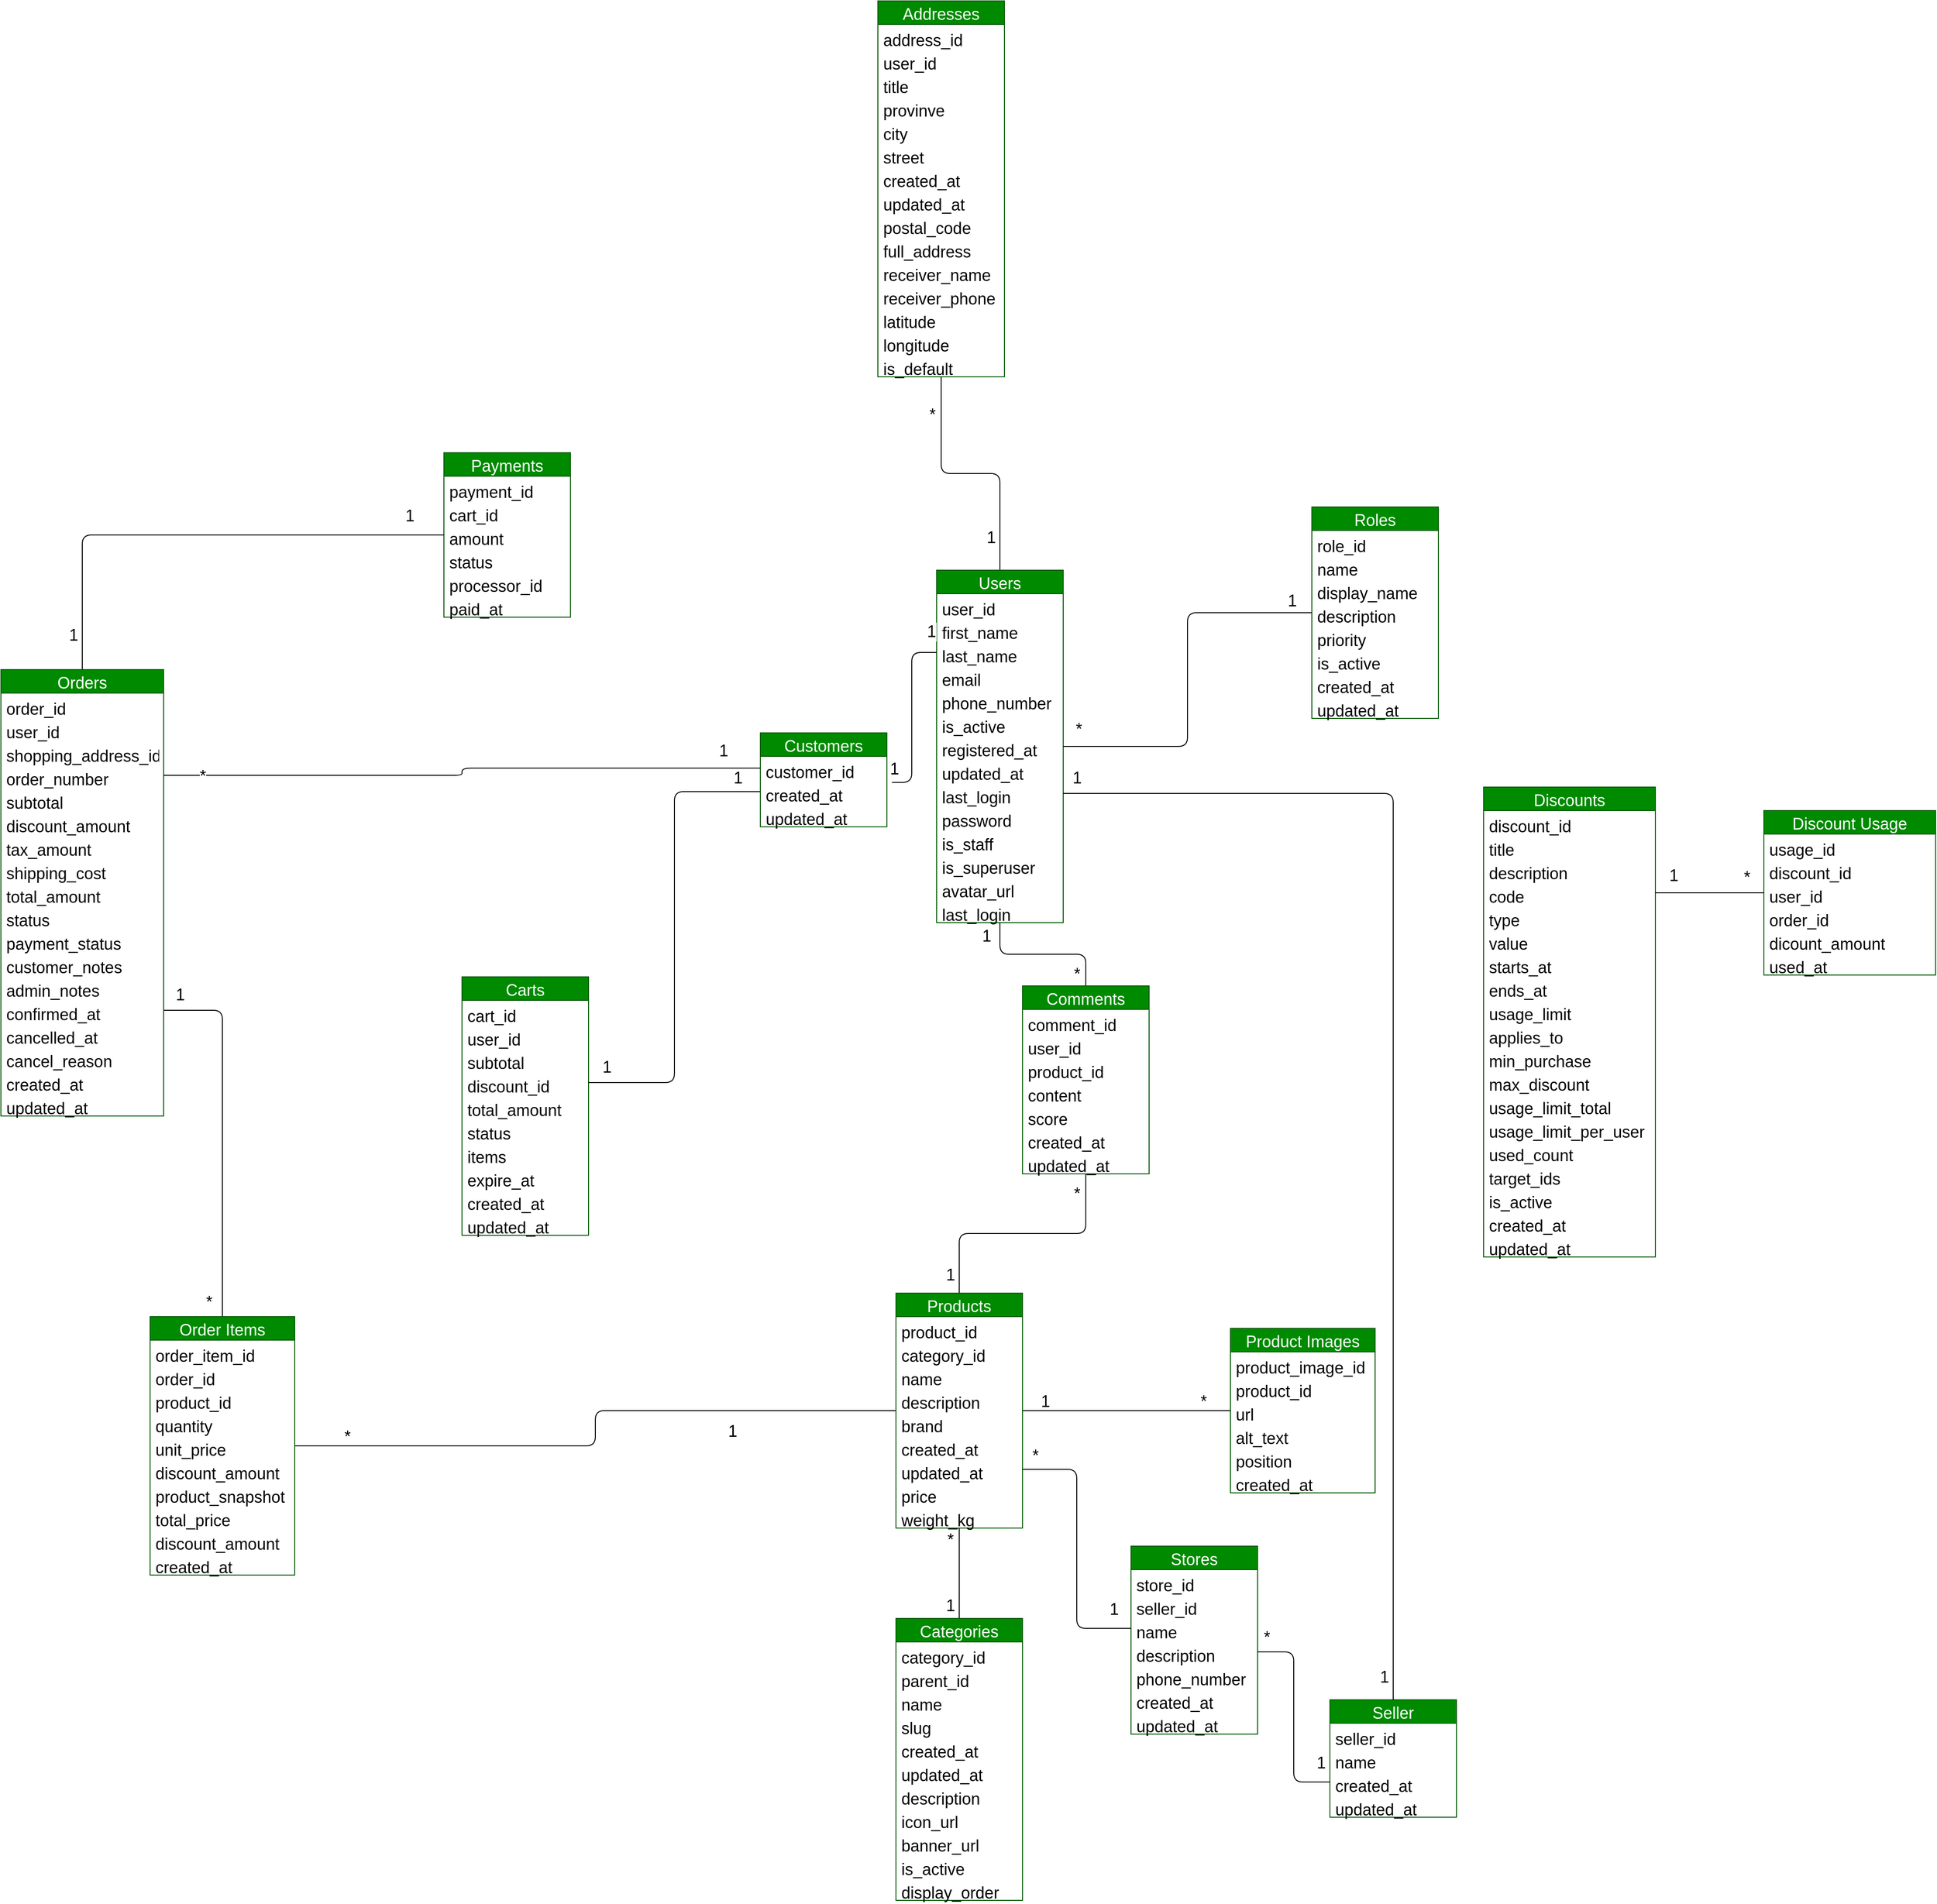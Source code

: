 <mxfile>
    <diagram id="9OGzFH-KrDNZh4oiGLZ8" name="Page-1">
        <mxGraphModel dx="1705" dy="1734" grid="1" gridSize="10" guides="1" tooltips="1" connect="1" arrows="1" fold="1" page="1" pageScale="1" pageWidth="850" pageHeight="1100" math="0" shadow="0">
            <root>
                <mxCell id="0"/>
                <mxCell id="1" parent="0"/>
                <mxCell id="15" value="" style="edgeStyle=orthogonalEdgeStyle;html=1;fontSize=18;endArrow=none;endFill=0;" parent="1" source="109" target="119" edge="1">
                    <mxGeometry relative="1" as="geometry"/>
                </mxCell>
                <mxCell id="34" value="*" style="edgeLabel;html=1;align=center;verticalAlign=middle;resizable=0;points=[];fontSize=18;labelBackgroundColor=none;" parent="15" vertex="1" connectable="0">
                    <mxGeometry x="0.733" y="1" relative="1" as="geometry">
                        <mxPoint y="-9" as="offset"/>
                    </mxGeometry>
                </mxCell>
                <mxCell id="33" value="1" style="edgeLabel;html=1;align=center;verticalAlign=middle;resizable=0;points=[];fontSize=18;labelBackgroundColor=none;" parent="15" vertex="1" connectable="0">
                    <mxGeometry x="-0.787" y="1" relative="1" as="geometry">
                        <mxPoint y="-9" as="offset"/>
                    </mxGeometry>
                </mxCell>
                <mxCell id="17" value="" style="edgeStyle=orthogonalEdgeStyle;html=1;fontSize=18;endArrow=none;endFill=0;" parent="1" source="109" target="127" edge="1">
                    <mxGeometry relative="1" as="geometry"/>
                </mxCell>
                <mxCell id="41" value="1" style="edgeLabel;html=1;align=center;verticalAlign=middle;resizable=0;points=[];fontSize=18;labelBackgroundColor=none;" parent="17" vertex="1" connectable="0">
                    <mxGeometry x="0.708" y="-3" relative="1" as="geometry">
                        <mxPoint x="-7" as="offset"/>
                    </mxGeometry>
                </mxCell>
                <mxCell id="42" value="*" style="edgeLabel;html=1;align=center;verticalAlign=middle;resizable=0;points=[];fontSize=18;labelBackgroundColor=none;" parent="17" vertex="1" connectable="0">
                    <mxGeometry x="-0.754" y="2" relative="1" as="geometry">
                        <mxPoint x="-12" as="offset"/>
                    </mxGeometry>
                </mxCell>
                <mxCell id="19" value="" style="edgeStyle=orthogonalEdgeStyle;html=1;fontSize=18;endArrow=none;endFill=0;" parent="1" source="109" target="101" edge="1">
                    <mxGeometry relative="1" as="geometry"/>
                </mxCell>
                <mxCell id="35" value="1" style="edgeLabel;html=1;align=center;verticalAlign=middle;resizable=0;points=[];fontSize=18;labelBackgroundColor=none;" parent="19" vertex="1" connectable="0">
                    <mxGeometry x="-0.557" y="-2" relative="1" as="geometry">
                        <mxPoint x="-12" y="40" as="offset"/>
                    </mxGeometry>
                </mxCell>
                <mxCell id="36" value="*" style="edgeLabel;html=1;align=center;verticalAlign=middle;resizable=0;points=[];fontSize=18;labelBackgroundColor=none;" parent="19" vertex="1" connectable="0">
                    <mxGeometry x="0.329" y="-2" relative="1" as="geometry">
                        <mxPoint x="15" y="-46" as="offset"/>
                    </mxGeometry>
                </mxCell>
                <mxCell id="11" style="edgeStyle=orthogonalEdgeStyle;html=1;fontSize=18;endArrow=none;endFill=0;" parent="1" source="93" target="109" edge="1">
                    <mxGeometry relative="1" as="geometry"/>
                </mxCell>
                <mxCell id="31" value="1" style="edgeLabel;html=1;align=center;verticalAlign=middle;resizable=0;points=[];fontSize=18;labelBackgroundColor=none;" parent="11" vertex="1" connectable="0">
                    <mxGeometry x="0.429" y="-1" relative="1" as="geometry">
                        <mxPoint x="20" y="22" as="offset"/>
                    </mxGeometry>
                </mxCell>
                <mxCell id="32" value="*" style="edgeLabel;html=1;align=center;verticalAlign=middle;resizable=0;points=[];fontSize=18;labelBackgroundColor=none;" parent="11" vertex="1" connectable="0">
                    <mxGeometry x="-0.829" relative="1" as="geometry">
                        <mxPoint x="-2" y="-10" as="offset"/>
                    </mxGeometry>
                </mxCell>
                <mxCell id="43" value="" style="edgeStyle=orthogonalEdgeStyle;html=1;exitX=0.5;exitY=0;exitDx=0;exitDy=0;entryX=0.5;entryY=1;entryDx=0;entryDy=0;fontSize=18;endArrow=none;endFill=0;" parent="1" source="54" target="46" edge="1">
                    <mxGeometry relative="1" as="geometry">
                        <mxPoint x="350" y="150" as="sourcePoint"/>
                        <mxPoint x="350" y="60" as="targetPoint"/>
                    </mxGeometry>
                </mxCell>
                <mxCell id="44" value="1" style="edgeLabel;html=1;align=center;verticalAlign=middle;resizable=0;points=[];fontSize=18;labelBackgroundColor=none;" parent="43" vertex="1" connectable="0">
                    <mxGeometry x="-0.743" relative="1" as="geometry">
                        <mxPoint x="-10" as="offset"/>
                    </mxGeometry>
                </mxCell>
                <mxCell id="53" value="*" style="edgeLabel;html=1;align=center;verticalAlign=middle;resizable=0;points=[];fontSize=18;labelBackgroundColor=none;" parent="43" vertex="1" connectable="0">
                    <mxGeometry x="0.667" y="2" relative="1" as="geometry">
                        <mxPoint x="-8" y="-5" as="offset"/>
                    </mxGeometry>
                </mxCell>
                <mxCell id="46" value="Addresses" style="swimlane;fontStyle=0;childLayout=stackLayout;horizontal=1;startSize=26;fillColor=#008a00;horizontalStack=0;resizeParent=1;resizeParentMax=0;resizeLast=0;collapsible=1;marginBottom=0;labelBackgroundColor=none;fontSize=18;fontColor=#ffffff;strokeColor=#005700;" parent="1" vertex="1">
                    <mxGeometry x="220" y="-770" width="140" height="416" as="geometry"/>
                </mxCell>
                <mxCell id="47" value="address_id   " style="text;strokeColor=none;fillColor=none;align=left;verticalAlign=top;spacingLeft=4;spacingRight=4;overflow=hidden;rotatable=0;points=[[0,0.5],[1,0.5]];portConstraint=eastwest;labelBackgroundColor=none;fontSize=18;" parent="46" vertex="1">
                    <mxGeometry y="26" width="140" height="26" as="geometry"/>
                </mxCell>
                <mxCell id="48" value="user_id" style="text;strokeColor=none;fillColor=none;align=left;verticalAlign=top;spacingLeft=4;spacingRight=4;overflow=hidden;rotatable=0;points=[[0,0.5],[1,0.5]];portConstraint=eastwest;labelBackgroundColor=none;fontSize=18;" parent="46" vertex="1">
                    <mxGeometry y="52" width="140" height="26" as="geometry"/>
                </mxCell>
                <mxCell id="176" value="title" style="text;strokeColor=none;fillColor=none;align=left;verticalAlign=top;spacingLeft=4;spacingRight=4;overflow=hidden;rotatable=0;points=[[0,0.5],[1,0.5]];portConstraint=eastwest;labelBackgroundColor=none;fontSize=18;" vertex="1" parent="46">
                    <mxGeometry y="78" width="140" height="26" as="geometry"/>
                </mxCell>
                <mxCell id="49" value="provinve" style="text;strokeColor=none;fillColor=none;align=left;verticalAlign=top;spacingLeft=4;spacingRight=4;overflow=hidden;rotatable=0;points=[[0,0.5],[1,0.5]];portConstraint=eastwest;labelBackgroundColor=none;fontSize=18;" parent="46" vertex="1">
                    <mxGeometry y="104" width="140" height="26" as="geometry"/>
                </mxCell>
                <mxCell id="50" value="city" style="text;strokeColor=none;fillColor=none;align=left;verticalAlign=top;spacingLeft=4;spacingRight=4;overflow=hidden;rotatable=0;points=[[0,0.5],[1,0.5]];portConstraint=eastwest;labelBackgroundColor=none;fontSize=18;" parent="46" vertex="1">
                    <mxGeometry y="130" width="140" height="26" as="geometry"/>
                </mxCell>
                <mxCell id="51" value="street" style="text;strokeColor=none;fillColor=none;align=left;verticalAlign=top;spacingLeft=4;spacingRight=4;overflow=hidden;rotatable=0;points=[[0,0.5],[1,0.5]];portConstraint=eastwest;labelBackgroundColor=none;fontSize=18;" parent="46" vertex="1">
                    <mxGeometry y="156" width="140" height="26" as="geometry"/>
                </mxCell>
                <mxCell id="75" value="created_at" style="text;strokeColor=none;fillColor=none;align=left;verticalAlign=top;spacingLeft=4;spacingRight=4;overflow=hidden;rotatable=0;points=[[0,0.5],[1,0.5]];portConstraint=eastwest;labelBackgroundColor=none;fontSize=18;" parent="46" vertex="1">
                    <mxGeometry y="182" width="140" height="26" as="geometry"/>
                </mxCell>
                <mxCell id="76" value="updated_at" style="text;strokeColor=none;fillColor=none;align=left;verticalAlign=top;spacingLeft=4;spacingRight=4;overflow=hidden;rotatable=0;points=[[0,0.5],[1,0.5]];portConstraint=eastwest;labelBackgroundColor=none;fontSize=18;" parent="46" vertex="1">
                    <mxGeometry y="208" width="140" height="26" as="geometry"/>
                </mxCell>
                <mxCell id="177" value="postal_code" style="text;strokeColor=none;fillColor=none;align=left;verticalAlign=top;spacingLeft=4;spacingRight=4;overflow=hidden;rotatable=0;points=[[0,0.5],[1,0.5]];portConstraint=eastwest;labelBackgroundColor=none;fontSize=18;" vertex="1" parent="46">
                    <mxGeometry y="234" width="140" height="26" as="geometry"/>
                </mxCell>
                <mxCell id="178" value="full_address" style="text;strokeColor=none;fillColor=none;align=left;verticalAlign=top;spacingLeft=4;spacingRight=4;overflow=hidden;rotatable=0;points=[[0,0.5],[1,0.5]];portConstraint=eastwest;labelBackgroundColor=none;fontSize=18;" vertex="1" parent="46">
                    <mxGeometry y="260" width="140" height="26" as="geometry"/>
                </mxCell>
                <mxCell id="179" value="receiver_name" style="text;strokeColor=none;fillColor=none;align=left;verticalAlign=top;spacingLeft=4;spacingRight=4;overflow=hidden;rotatable=0;points=[[0,0.5],[1,0.5]];portConstraint=eastwest;labelBackgroundColor=none;fontSize=18;" vertex="1" parent="46">
                    <mxGeometry y="286" width="140" height="26" as="geometry"/>
                </mxCell>
                <mxCell id="192" value="receiver_phone" style="text;strokeColor=none;fillColor=none;align=left;verticalAlign=top;spacingLeft=4;spacingRight=4;overflow=hidden;rotatable=0;points=[[0,0.5],[1,0.5]];portConstraint=eastwest;labelBackgroundColor=none;fontSize=18;" vertex="1" parent="46">
                    <mxGeometry y="312" width="140" height="26" as="geometry"/>
                </mxCell>
                <mxCell id="193" value="latitude" style="text;strokeColor=none;fillColor=none;align=left;verticalAlign=top;spacingLeft=4;spacingRight=4;overflow=hidden;rotatable=0;points=[[0,0.5],[1,0.5]];portConstraint=eastwest;labelBackgroundColor=none;fontSize=18;" vertex="1" parent="46">
                    <mxGeometry y="338" width="140" height="26" as="geometry"/>
                </mxCell>
                <mxCell id="194" value="longitude" style="text;strokeColor=none;fillColor=none;align=left;verticalAlign=top;spacingLeft=4;spacingRight=4;overflow=hidden;rotatable=0;points=[[0,0.5],[1,0.5]];portConstraint=eastwest;labelBackgroundColor=none;fontSize=18;" vertex="1" parent="46">
                    <mxGeometry y="364" width="140" height="26" as="geometry"/>
                </mxCell>
                <mxCell id="195" value="is_default" style="text;strokeColor=none;fillColor=none;align=left;verticalAlign=top;spacingLeft=4;spacingRight=4;overflow=hidden;rotatable=0;points=[[0,0.5],[1,0.5]];portConstraint=eastwest;labelBackgroundColor=none;fontSize=18;" vertex="1" parent="46">
                    <mxGeometry y="390" width="140" height="26" as="geometry"/>
                </mxCell>
                <mxCell id="54" value="Users" style="swimlane;fontStyle=0;childLayout=stackLayout;horizontal=1;startSize=26;fillColor=#008a00;horizontalStack=0;resizeParent=1;resizeParentMax=0;resizeLast=0;collapsible=1;marginBottom=0;labelBackgroundColor=none;fontSize=18;fontColor=#ffffff;strokeColor=#005700;" parent="1" vertex="1">
                    <mxGeometry x="285" y="-140" width="140" height="390" as="geometry"/>
                </mxCell>
                <mxCell id="55" value="user_id" style="text;strokeColor=none;fillColor=none;align=left;verticalAlign=top;spacingLeft=4;spacingRight=4;overflow=hidden;rotatable=0;points=[[0,0.5],[1,0.5]];portConstraint=eastwest;labelBackgroundColor=none;fontSize=18;" parent="54" vertex="1">
                    <mxGeometry y="26" width="140" height="26" as="geometry"/>
                </mxCell>
                <mxCell id="56" value="first_name" style="text;strokeColor=none;fillColor=none;align=left;verticalAlign=top;spacingLeft=4;spacingRight=4;overflow=hidden;rotatable=0;points=[[0,0.5],[1,0.5]];portConstraint=eastwest;labelBackgroundColor=none;fontSize=18;" parent="54" vertex="1">
                    <mxGeometry y="52" width="140" height="26" as="geometry"/>
                </mxCell>
                <mxCell id="57" value="last_name" style="text;strokeColor=none;fillColor=none;align=left;verticalAlign=top;spacingLeft=4;spacingRight=4;overflow=hidden;rotatable=0;points=[[0,0.5],[1,0.5]];portConstraint=eastwest;labelBackgroundColor=none;fontSize=18;" parent="54" vertex="1">
                    <mxGeometry y="78" width="140" height="26" as="geometry"/>
                </mxCell>
                <mxCell id="58" value="email" style="text;strokeColor=none;fillColor=none;align=left;verticalAlign=top;spacingLeft=4;spacingRight=4;overflow=hidden;rotatable=0;points=[[0,0.5],[1,0.5]];portConstraint=eastwest;labelBackgroundColor=none;fontSize=18;" parent="54" vertex="1">
                    <mxGeometry y="104" width="140" height="26" as="geometry"/>
                </mxCell>
                <mxCell id="59" value="phone_number" style="text;strokeColor=none;fillColor=none;align=left;verticalAlign=top;spacingLeft=4;spacingRight=4;overflow=hidden;rotatable=0;points=[[0,0.5],[1,0.5]];portConstraint=eastwest;labelBackgroundColor=none;fontSize=18;" parent="54" vertex="1">
                    <mxGeometry y="130" width="140" height="26" as="geometry"/>
                </mxCell>
                <mxCell id="61" value="is_active" style="text;strokeColor=none;fillColor=none;align=left;verticalAlign=top;spacingLeft=4;spacingRight=4;overflow=hidden;rotatable=0;points=[[0,0.5],[1,0.5]];portConstraint=eastwest;labelBackgroundColor=none;fontSize=18;" parent="54" vertex="1">
                    <mxGeometry y="156" width="140" height="26" as="geometry"/>
                </mxCell>
                <mxCell id="69" value="registered_at" style="text;strokeColor=none;fillColor=none;align=left;verticalAlign=top;spacingLeft=4;spacingRight=4;overflow=hidden;rotatable=0;points=[[0,0.5],[1,0.5]];portConstraint=eastwest;labelBackgroundColor=none;fontSize=18;" parent="54" vertex="1">
                    <mxGeometry y="182" width="140" height="26" as="geometry"/>
                </mxCell>
                <mxCell id="70" value="updated_at" style="text;strokeColor=none;fillColor=none;align=left;verticalAlign=top;spacingLeft=4;spacingRight=4;overflow=hidden;rotatable=0;points=[[0,0.5],[1,0.5]];portConstraint=eastwest;labelBackgroundColor=none;fontSize=18;" parent="54" vertex="1">
                    <mxGeometry y="208" width="140" height="26" as="geometry"/>
                </mxCell>
                <mxCell id="71" value="last_login" style="text;strokeColor=none;fillColor=none;align=left;verticalAlign=top;spacingLeft=4;spacingRight=4;overflow=hidden;rotatable=0;points=[[0,0.5],[1,0.5]];portConstraint=eastwest;labelBackgroundColor=none;fontSize=18;" parent="54" vertex="1">
                    <mxGeometry y="234" width="140" height="26" as="geometry"/>
                </mxCell>
                <mxCell id="72" value="password" style="text;strokeColor=none;fillColor=none;align=left;verticalAlign=top;spacingLeft=4;spacingRight=4;overflow=hidden;rotatable=0;points=[[0,0.5],[1,0.5]];portConstraint=eastwest;labelBackgroundColor=none;fontSize=18;" parent="54" vertex="1">
                    <mxGeometry y="260" width="140" height="26" as="geometry"/>
                </mxCell>
                <mxCell id="73" value="is_staff" style="text;strokeColor=none;fillColor=none;align=left;verticalAlign=top;spacingLeft=4;spacingRight=4;overflow=hidden;rotatable=0;points=[[0,0.5],[1,0.5]];portConstraint=eastwest;labelBackgroundColor=none;fontSize=18;" parent="54" vertex="1">
                    <mxGeometry y="286" width="140" height="26" as="geometry"/>
                </mxCell>
                <mxCell id="74" value="is_superuser" style="text;strokeColor=none;fillColor=none;align=left;verticalAlign=top;spacingLeft=4;spacingRight=4;overflow=hidden;rotatable=0;points=[[0,0.5],[1,0.5]];portConstraint=eastwest;labelBackgroundColor=none;fontSize=18;" parent="54" vertex="1">
                    <mxGeometry y="312" width="140" height="26" as="geometry"/>
                </mxCell>
                <mxCell id="174" value="avatar_url" style="text;strokeColor=none;fillColor=none;align=left;verticalAlign=top;spacingLeft=4;spacingRight=4;overflow=hidden;rotatable=0;points=[[0,0.5],[1,0.5]];portConstraint=eastwest;labelBackgroundColor=none;fontSize=18;" vertex="1" parent="54">
                    <mxGeometry y="338" width="140" height="26" as="geometry"/>
                </mxCell>
                <mxCell id="175" value="last_login" style="text;strokeColor=none;fillColor=none;align=left;verticalAlign=top;spacingLeft=4;spacingRight=4;overflow=hidden;rotatable=0;points=[[0,0.5],[1,0.5]];portConstraint=eastwest;labelBackgroundColor=none;fontSize=18;" vertex="1" parent="54">
                    <mxGeometry y="364" width="140" height="26" as="geometry"/>
                </mxCell>
                <mxCell id="77" value="Payments" style="swimlane;fontStyle=0;childLayout=stackLayout;horizontal=1;startSize=26;fillColor=#008a00;horizontalStack=0;resizeParent=1;resizeParentMax=0;resizeLast=0;collapsible=1;marginBottom=0;labelBackgroundColor=none;fontSize=18;fontColor=#ffffff;strokeColor=#005700;" parent="1" vertex="1">
                    <mxGeometry x="-260" y="-270" width="140" height="182" as="geometry"/>
                </mxCell>
                <mxCell id="78" value="payment_id" style="text;strokeColor=none;fillColor=none;align=left;verticalAlign=top;spacingLeft=4;spacingRight=4;overflow=hidden;rotatable=0;points=[[0,0.5],[1,0.5]];portConstraint=eastwest;labelBackgroundColor=none;fontSize=18;" parent="77" vertex="1">
                    <mxGeometry y="26" width="140" height="26" as="geometry"/>
                </mxCell>
                <mxCell id="79" value="cart_id" style="text;strokeColor=none;fillColor=none;align=left;verticalAlign=top;spacingLeft=4;spacingRight=4;overflow=hidden;rotatable=0;points=[[0,0.5],[1,0.5]];portConstraint=eastwest;labelBackgroundColor=none;fontSize=18;" parent="77" vertex="1">
                    <mxGeometry y="52" width="140" height="26" as="geometry"/>
                </mxCell>
                <mxCell id="80" value="amount" style="text;strokeColor=none;fillColor=none;align=left;verticalAlign=top;spacingLeft=4;spacingRight=4;overflow=hidden;rotatable=0;points=[[0,0.5],[1,0.5]];portConstraint=eastwest;labelBackgroundColor=none;fontSize=18;" parent="77" vertex="1">
                    <mxGeometry y="78" width="140" height="26" as="geometry"/>
                </mxCell>
                <mxCell id="81" value="status" style="text;strokeColor=none;fillColor=none;align=left;verticalAlign=top;spacingLeft=4;spacingRight=4;overflow=hidden;rotatable=0;points=[[0,0.5],[1,0.5]];portConstraint=eastwest;labelBackgroundColor=none;fontSize=18;" parent="77" vertex="1">
                    <mxGeometry y="104" width="140" height="26" as="geometry"/>
                </mxCell>
                <mxCell id="82" value="processor_id" style="text;strokeColor=none;fillColor=none;align=left;verticalAlign=top;spacingLeft=4;spacingRight=4;overflow=hidden;rotatable=0;points=[[0,0.5],[1,0.5]];portConstraint=eastwest;labelBackgroundColor=none;fontSize=18;" parent="77" vertex="1">
                    <mxGeometry y="130" width="140" height="26" as="geometry"/>
                </mxCell>
                <mxCell id="83" value="paid_at" style="text;strokeColor=none;fillColor=none;align=left;verticalAlign=top;spacingLeft=4;spacingRight=4;overflow=hidden;rotatable=0;points=[[0,0.5],[1,0.5]];portConstraint=eastwest;labelBackgroundColor=none;fontSize=18;" parent="77" vertex="1">
                    <mxGeometry y="156" width="140" height="26" as="geometry"/>
                </mxCell>
                <mxCell id="85" value="Carts" style="swimlane;fontStyle=0;childLayout=stackLayout;horizontal=1;startSize=26;fillColor=#008a00;horizontalStack=0;resizeParent=1;resizeParentMax=0;resizeLast=0;collapsible=1;marginBottom=0;labelBackgroundColor=none;fontSize=18;fontColor=#ffffff;strokeColor=#005700;" parent="1" vertex="1">
                    <mxGeometry x="-240" y="310" width="140" height="286" as="geometry"/>
                </mxCell>
                <mxCell id="86" value="cart_id" style="text;strokeColor=none;fillColor=none;align=left;verticalAlign=top;spacingLeft=4;spacingRight=4;overflow=hidden;rotatable=0;points=[[0,0.5],[1,0.5]];portConstraint=eastwest;labelBackgroundColor=none;fontSize=18;" parent="85" vertex="1">
                    <mxGeometry y="26" width="140" height="26" as="geometry"/>
                </mxCell>
                <mxCell id="87" value="user_id" style="text;strokeColor=none;fillColor=none;align=left;verticalAlign=top;spacingLeft=4;spacingRight=4;overflow=hidden;rotatable=0;points=[[0,0.5],[1,0.5]];portConstraint=eastwest;labelBackgroundColor=none;fontSize=18;" parent="85" vertex="1">
                    <mxGeometry y="52" width="140" height="26" as="geometry"/>
                </mxCell>
                <mxCell id="247" value="subtotal" style="text;strokeColor=none;fillColor=none;align=left;verticalAlign=top;spacingLeft=4;spacingRight=4;overflow=hidden;rotatable=0;points=[[0,0.5],[1,0.5]];portConstraint=eastwest;labelBackgroundColor=none;fontSize=18;" vertex="1" parent="85">
                    <mxGeometry y="78" width="140" height="26" as="geometry"/>
                </mxCell>
                <mxCell id="90" value="discount_id" style="text;strokeColor=none;fillColor=none;align=left;verticalAlign=top;spacingLeft=4;spacingRight=4;overflow=hidden;rotatable=0;points=[[0,0.5],[1,0.5]];portConstraint=eastwest;labelBackgroundColor=none;fontSize=18;" parent="85" vertex="1">
                    <mxGeometry y="104" width="140" height="26" as="geometry"/>
                </mxCell>
                <mxCell id="91" value="total_amount" style="text;strokeColor=none;fillColor=none;align=left;verticalAlign=top;spacingLeft=4;spacingRight=4;overflow=hidden;rotatable=0;points=[[0,0.5],[1,0.5]];portConstraint=eastwest;labelBackgroundColor=none;fontSize=18;" parent="85" vertex="1">
                    <mxGeometry y="130" width="140" height="26" as="geometry"/>
                </mxCell>
                <mxCell id="92" value="status" style="text;strokeColor=none;fillColor=none;align=left;verticalAlign=top;spacingLeft=4;spacingRight=4;overflow=hidden;rotatable=0;points=[[0,0.5],[1,0.5]];portConstraint=eastwest;labelBackgroundColor=none;fontSize=18;" parent="85" vertex="1">
                    <mxGeometry y="156" width="140" height="26" as="geometry"/>
                </mxCell>
                <mxCell id="243" value="items" style="text;strokeColor=none;fillColor=none;align=left;verticalAlign=top;spacingLeft=4;spacingRight=4;overflow=hidden;rotatable=0;points=[[0,0.5],[1,0.5]];portConstraint=eastwest;labelBackgroundColor=none;fontSize=18;" vertex="1" parent="85">
                    <mxGeometry y="182" width="140" height="26" as="geometry"/>
                </mxCell>
                <mxCell id="244" value="expire_at" style="text;strokeColor=none;fillColor=none;align=left;verticalAlign=top;spacingLeft=4;spacingRight=4;overflow=hidden;rotatable=0;points=[[0,0.5],[1,0.5]];portConstraint=eastwest;labelBackgroundColor=none;fontSize=18;" vertex="1" parent="85">
                    <mxGeometry y="208" width="140" height="26" as="geometry"/>
                </mxCell>
                <mxCell id="245" value="created_at" style="text;strokeColor=none;fillColor=none;align=left;verticalAlign=top;spacingLeft=4;spacingRight=4;overflow=hidden;rotatable=0;points=[[0,0.5],[1,0.5]];portConstraint=eastwest;labelBackgroundColor=none;fontSize=18;" vertex="1" parent="85">
                    <mxGeometry y="234" width="140" height="26" as="geometry"/>
                </mxCell>
                <mxCell id="246" value="updated_at" style="text;strokeColor=none;fillColor=none;align=left;verticalAlign=top;spacingLeft=4;spacingRight=4;overflow=hidden;rotatable=0;points=[[0,0.5],[1,0.5]];portConstraint=eastwest;labelBackgroundColor=none;fontSize=18;" vertex="1" parent="85">
                    <mxGeometry y="260" width="140" height="26" as="geometry"/>
                </mxCell>
                <mxCell id="277" style="edgeStyle=orthogonalEdgeStyle;html=1;exitX=0.5;exitY=0;exitDx=0;exitDy=0;entryX=1;entryY=0.5;entryDx=0;entryDy=0;fontSize=18;endArrow=none;endFill=0;" edge="1" parent="1" source="93" target="262">
                    <mxGeometry relative="1" as="geometry"/>
                </mxCell>
                <mxCell id="278" value="*" style="edgeLabel;html=1;align=center;verticalAlign=middle;resizable=0;points=[];fontSize=18;" vertex="1" connectable="0" parent="277">
                    <mxGeometry x="-0.901" y="-2" relative="1" as="geometry">
                        <mxPoint x="-17" y="4" as="offset"/>
                    </mxGeometry>
                </mxCell>
                <mxCell id="279" value="1" style="edgeLabel;html=1;align=center;verticalAlign=middle;resizable=0;points=[];fontSize=18;" vertex="1" connectable="0" parent="277">
                    <mxGeometry x="0.911" y="-3" relative="1" as="geometry">
                        <mxPoint y="-14" as="offset"/>
                    </mxGeometry>
                </mxCell>
                <mxCell id="93" value="Order Items" style="swimlane;fontStyle=0;childLayout=stackLayout;horizontal=1;startSize=26;fillColor=#008a00;horizontalStack=0;resizeParent=1;resizeParentMax=0;resizeLast=0;collapsible=1;marginBottom=0;labelBackgroundColor=none;fontSize=18;fontColor=#ffffff;strokeColor=#005700;" parent="1" vertex="1">
                    <mxGeometry x="-585" y="686" width="160" height="286" as="geometry"/>
                </mxCell>
                <mxCell id="94" value="order_item_id" style="text;strokeColor=none;fillColor=none;align=left;verticalAlign=top;spacingLeft=4;spacingRight=4;overflow=hidden;rotatable=0;points=[[0,0.5],[1,0.5]];portConstraint=eastwest;labelBackgroundColor=none;fontSize=18;" parent="93" vertex="1">
                    <mxGeometry y="26" width="160" height="26" as="geometry"/>
                </mxCell>
                <mxCell id="95" value="order_id" style="text;strokeColor=none;fillColor=none;align=left;verticalAlign=top;spacingLeft=4;spacingRight=4;overflow=hidden;rotatable=0;points=[[0,0.5],[1,0.5]];portConstraint=eastwest;labelBackgroundColor=none;fontSize=18;" parent="93" vertex="1">
                    <mxGeometry y="52" width="160" height="26" as="geometry"/>
                </mxCell>
                <mxCell id="96" value="product_id" style="text;strokeColor=none;fillColor=none;align=left;verticalAlign=top;spacingLeft=4;spacingRight=4;overflow=hidden;rotatable=0;points=[[0,0.5],[1,0.5]];portConstraint=eastwest;labelBackgroundColor=none;fontSize=18;" parent="93" vertex="1">
                    <mxGeometry y="78" width="160" height="26" as="geometry"/>
                </mxCell>
                <mxCell id="97" value="quantity" style="text;strokeColor=none;fillColor=none;align=left;verticalAlign=top;spacingLeft=4;spacingRight=4;overflow=hidden;rotatable=0;points=[[0,0.5],[1,0.5]];portConstraint=eastwest;labelBackgroundColor=none;fontSize=18;" parent="93" vertex="1">
                    <mxGeometry y="104" width="160" height="26" as="geometry"/>
                </mxCell>
                <mxCell id="98" value="unit_price" style="text;strokeColor=none;fillColor=none;align=left;verticalAlign=top;spacingLeft=4;spacingRight=4;overflow=hidden;rotatable=0;points=[[0,0.5],[1,0.5]];portConstraint=eastwest;labelBackgroundColor=none;fontSize=18;" parent="93" vertex="1">
                    <mxGeometry y="130" width="160" height="26" as="geometry"/>
                </mxCell>
                <mxCell id="100" value="discount_amount" style="text;strokeColor=none;fillColor=none;align=left;verticalAlign=top;spacingLeft=4;spacingRight=4;overflow=hidden;rotatable=0;points=[[0,0.5],[1,0.5]];portConstraint=eastwest;labelBackgroundColor=none;fontSize=18;" parent="93" vertex="1">
                    <mxGeometry y="156" width="160" height="26" as="geometry"/>
                </mxCell>
                <mxCell id="280" value="product_snapshot" style="text;strokeColor=none;fillColor=none;align=left;verticalAlign=top;spacingLeft=4;spacingRight=4;overflow=hidden;rotatable=0;points=[[0,0.5],[1,0.5]];portConstraint=eastwest;labelBackgroundColor=none;fontSize=18;" vertex="1" parent="93">
                    <mxGeometry y="182" width="160" height="26" as="geometry"/>
                </mxCell>
                <mxCell id="281" value="total_price" style="text;strokeColor=none;fillColor=none;align=left;verticalAlign=top;spacingLeft=4;spacingRight=4;overflow=hidden;rotatable=0;points=[[0,0.5],[1,0.5]];portConstraint=eastwest;labelBackgroundColor=none;fontSize=18;" vertex="1" parent="93">
                    <mxGeometry y="208" width="160" height="26" as="geometry"/>
                </mxCell>
                <mxCell id="282" value="discount_amount" style="text;strokeColor=none;fillColor=none;align=left;verticalAlign=top;spacingLeft=4;spacingRight=4;overflow=hidden;rotatable=0;points=[[0,0.5],[1,0.5]];portConstraint=eastwest;labelBackgroundColor=none;fontSize=18;" vertex="1" parent="93">
                    <mxGeometry y="234" width="160" height="26" as="geometry"/>
                </mxCell>
                <mxCell id="99" value="created_at" style="text;strokeColor=none;fillColor=none;align=left;verticalAlign=top;spacingLeft=4;spacingRight=4;overflow=hidden;rotatable=0;points=[[0,0.5],[1,0.5]];portConstraint=eastwest;labelBackgroundColor=none;fontSize=18;" parent="93" vertex="1">
                    <mxGeometry y="260" width="160" height="26" as="geometry"/>
                </mxCell>
                <mxCell id="135" style="edgeStyle=orthogonalEdgeStyle;html=1;exitX=0.5;exitY=0;exitDx=0;exitDy=0;fontSize=18;endArrow=none;endFill=0;" parent="1" source="101" target="54" edge="1">
                    <mxGeometry relative="1" as="geometry"/>
                </mxCell>
                <mxCell id="136" value="1" style="edgeLabel;html=1;align=center;verticalAlign=middle;resizable=0;points=[];fontSize=18;labelBackgroundColor=none;" parent="135" vertex="1" connectable="0">
                    <mxGeometry x="0.825" y="2" relative="1" as="geometry">
                        <mxPoint x="-13" as="offset"/>
                    </mxGeometry>
                </mxCell>
                <mxCell id="137" value="*" style="edgeLabel;html=1;align=center;verticalAlign=middle;resizable=0;points=[];fontSize=18;labelBackgroundColor=none;" parent="135" vertex="1" connectable="0">
                    <mxGeometry x="-0.834" y="-2" relative="1" as="geometry">
                        <mxPoint x="-12" as="offset"/>
                    </mxGeometry>
                </mxCell>
                <mxCell id="101" value="Comments" style="swimlane;fontStyle=0;childLayout=stackLayout;horizontal=1;startSize=26;fillColor=#008a00;horizontalStack=0;resizeParent=1;resizeParentMax=0;resizeLast=0;collapsible=1;marginBottom=0;labelBackgroundColor=none;fontSize=18;fontColor=#ffffff;strokeColor=#005700;" parent="1" vertex="1">
                    <mxGeometry x="380" y="320" width="140" height="208" as="geometry"/>
                </mxCell>
                <mxCell id="102" value="comment_id" style="text;strokeColor=none;fillColor=none;align=left;verticalAlign=top;spacingLeft=4;spacingRight=4;overflow=hidden;rotatable=0;points=[[0,0.5],[1,0.5]];portConstraint=eastwest;labelBackgroundColor=none;fontSize=18;" parent="101" vertex="1">
                    <mxGeometry y="26" width="140" height="26" as="geometry"/>
                </mxCell>
                <mxCell id="103" value="user_id" style="text;strokeColor=none;fillColor=none;align=left;verticalAlign=top;spacingLeft=4;spacingRight=4;overflow=hidden;rotatable=0;points=[[0,0.5],[1,0.5]];portConstraint=eastwest;labelBackgroundColor=none;fontSize=18;" parent="101" vertex="1">
                    <mxGeometry y="52" width="140" height="26" as="geometry"/>
                </mxCell>
                <mxCell id="104" value="product_id" style="text;strokeColor=none;fillColor=none;align=left;verticalAlign=top;spacingLeft=4;spacingRight=4;overflow=hidden;rotatable=0;points=[[0,0.5],[1,0.5]];portConstraint=eastwest;labelBackgroundColor=none;fontSize=18;" parent="101" vertex="1">
                    <mxGeometry y="78" width="140" height="26" as="geometry"/>
                </mxCell>
                <mxCell id="105" value="content" style="text;strokeColor=none;fillColor=none;align=left;verticalAlign=top;spacingLeft=4;spacingRight=4;overflow=hidden;rotatable=0;points=[[0,0.5],[1,0.5]];portConstraint=eastwest;labelBackgroundColor=none;fontSize=18;" parent="101" vertex="1">
                    <mxGeometry y="104" width="140" height="26" as="geometry"/>
                </mxCell>
                <mxCell id="106" value="score" style="text;strokeColor=none;fillColor=none;align=left;verticalAlign=top;spacingLeft=4;spacingRight=4;overflow=hidden;rotatable=0;points=[[0,0.5],[1,0.5]];portConstraint=eastwest;labelBackgroundColor=none;fontSize=18;" parent="101" vertex="1">
                    <mxGeometry y="130" width="140" height="26" as="geometry"/>
                </mxCell>
                <mxCell id="107" value="created_at" style="text;strokeColor=none;fillColor=none;align=left;verticalAlign=top;spacingLeft=4;spacingRight=4;overflow=hidden;rotatable=0;points=[[0,0.5],[1,0.5]];portConstraint=eastwest;labelBackgroundColor=none;fontSize=18;" parent="101" vertex="1">
                    <mxGeometry y="156" width="140" height="26" as="geometry"/>
                </mxCell>
                <mxCell id="108" value="updated_at" style="text;strokeColor=none;fillColor=none;align=left;verticalAlign=top;spacingLeft=4;spacingRight=4;overflow=hidden;rotatable=0;points=[[0,0.5],[1,0.5]];portConstraint=eastwest;labelBackgroundColor=none;fontSize=18;" parent="101" vertex="1">
                    <mxGeometry y="182" width="140" height="26" as="geometry"/>
                </mxCell>
                <mxCell id="109" value="Products" style="swimlane;fontStyle=0;childLayout=stackLayout;horizontal=1;startSize=26;fillColor=#008a00;horizontalStack=0;resizeParent=1;resizeParentMax=0;resizeLast=0;collapsible=1;marginBottom=0;labelBackgroundColor=none;fontSize=18;fontColor=#ffffff;strokeColor=#005700;" parent="1" vertex="1">
                    <mxGeometry x="240" y="660" width="140" height="260" as="geometry"/>
                </mxCell>
                <mxCell id="110" value="product_id" style="text;strokeColor=none;fillColor=none;align=left;verticalAlign=top;spacingLeft=4;spacingRight=4;overflow=hidden;rotatable=0;points=[[0,0.5],[1,0.5]];portConstraint=eastwest;labelBackgroundColor=none;fontSize=18;" parent="109" vertex="1">
                    <mxGeometry y="26" width="140" height="26" as="geometry"/>
                </mxCell>
                <mxCell id="111" value="category_id" style="text;strokeColor=none;fillColor=none;align=left;verticalAlign=top;spacingLeft=4;spacingRight=4;overflow=hidden;rotatable=0;points=[[0,0.5],[1,0.5]];portConstraint=eastwest;labelBackgroundColor=none;fontSize=18;" parent="109" vertex="1">
                    <mxGeometry y="52" width="140" height="26" as="geometry"/>
                </mxCell>
                <mxCell id="112" value="name" style="text;strokeColor=none;fillColor=none;align=left;verticalAlign=top;spacingLeft=4;spacingRight=4;overflow=hidden;rotatable=0;points=[[0,0.5],[1,0.5]];portConstraint=eastwest;labelBackgroundColor=none;fontSize=18;" parent="109" vertex="1">
                    <mxGeometry y="78" width="140" height="26" as="geometry"/>
                </mxCell>
                <mxCell id="113" value="description" style="text;strokeColor=none;fillColor=none;align=left;verticalAlign=top;spacingLeft=4;spacingRight=4;overflow=hidden;rotatable=0;points=[[0,0.5],[1,0.5]];portConstraint=eastwest;labelBackgroundColor=none;fontSize=18;" parent="109" vertex="1">
                    <mxGeometry y="104" width="140" height="26" as="geometry"/>
                </mxCell>
                <mxCell id="114" value="brand" style="text;strokeColor=none;fillColor=none;align=left;verticalAlign=top;spacingLeft=4;spacingRight=4;overflow=hidden;rotatable=0;points=[[0,0.5],[1,0.5]];portConstraint=eastwest;labelBackgroundColor=none;fontSize=18;" parent="109" vertex="1">
                    <mxGeometry y="130" width="140" height="26" as="geometry"/>
                </mxCell>
                <mxCell id="115" value="created_at" style="text;strokeColor=none;fillColor=none;align=left;verticalAlign=top;spacingLeft=4;spacingRight=4;overflow=hidden;rotatable=0;points=[[0,0.5],[1,0.5]];portConstraint=eastwest;labelBackgroundColor=none;fontSize=18;" parent="109" vertex="1">
                    <mxGeometry y="156" width="140" height="26" as="geometry"/>
                </mxCell>
                <mxCell id="116" value="updated_at" style="text;strokeColor=none;fillColor=none;align=left;verticalAlign=top;spacingLeft=4;spacingRight=4;overflow=hidden;rotatable=0;points=[[0,0.5],[1,0.5]];portConstraint=eastwest;labelBackgroundColor=none;fontSize=18;" parent="109" vertex="1">
                    <mxGeometry y="182" width="140" height="26" as="geometry"/>
                </mxCell>
                <mxCell id="117" value="price" style="text;strokeColor=none;fillColor=none;align=left;verticalAlign=top;spacingLeft=4;spacingRight=4;overflow=hidden;rotatable=0;points=[[0,0.5],[1,0.5]];portConstraint=eastwest;labelBackgroundColor=none;fontSize=18;" parent="109" vertex="1">
                    <mxGeometry y="208" width="140" height="26" as="geometry"/>
                </mxCell>
                <mxCell id="118" value="weight_kg" style="text;strokeColor=none;fillColor=none;align=left;verticalAlign=top;spacingLeft=4;spacingRight=4;overflow=hidden;rotatable=0;points=[[0,0.5],[1,0.5]];portConstraint=eastwest;labelBackgroundColor=none;fontSize=18;" parent="109" vertex="1">
                    <mxGeometry y="234" width="140" height="26" as="geometry"/>
                </mxCell>
                <mxCell id="119" value="Product Images" style="swimlane;fontStyle=0;childLayout=stackLayout;horizontal=1;startSize=26;fillColor=#008a00;horizontalStack=0;resizeParent=1;resizeParentMax=0;resizeLast=0;collapsible=1;marginBottom=0;labelBackgroundColor=none;fontSize=18;fontColor=#ffffff;strokeColor=#005700;" parent="1" vertex="1">
                    <mxGeometry x="610" y="699" width="160" height="182" as="geometry"/>
                </mxCell>
                <mxCell id="120" value="product_image_id" style="text;strokeColor=none;fillColor=none;align=left;verticalAlign=top;spacingLeft=4;spacingRight=4;overflow=hidden;rotatable=0;points=[[0,0.5],[1,0.5]];portConstraint=eastwest;labelBackgroundColor=none;fontSize=18;" parent="119" vertex="1">
                    <mxGeometry y="26" width="160" height="26" as="geometry"/>
                </mxCell>
                <mxCell id="121" value="product_id" style="text;strokeColor=none;fillColor=none;align=left;verticalAlign=top;spacingLeft=4;spacingRight=4;overflow=hidden;rotatable=0;points=[[0,0.5],[1,0.5]];portConstraint=eastwest;labelBackgroundColor=none;fontSize=18;" parent="119" vertex="1">
                    <mxGeometry y="52" width="160" height="26" as="geometry"/>
                </mxCell>
                <mxCell id="122" value="url" style="text;strokeColor=none;fillColor=none;align=left;verticalAlign=top;spacingLeft=4;spacingRight=4;overflow=hidden;rotatable=0;points=[[0,0.5],[1,0.5]];portConstraint=eastwest;labelBackgroundColor=none;fontSize=18;" parent="119" vertex="1">
                    <mxGeometry y="78" width="160" height="26" as="geometry"/>
                </mxCell>
                <mxCell id="123" value="alt_text" style="text;strokeColor=none;fillColor=none;align=left;verticalAlign=top;spacingLeft=4;spacingRight=4;overflow=hidden;rotatable=0;points=[[0,0.5],[1,0.5]];portConstraint=eastwest;labelBackgroundColor=none;fontSize=18;" parent="119" vertex="1">
                    <mxGeometry y="104" width="160" height="26" as="geometry"/>
                </mxCell>
                <mxCell id="124" value="position" style="text;strokeColor=none;fillColor=none;align=left;verticalAlign=top;spacingLeft=4;spacingRight=4;overflow=hidden;rotatable=0;points=[[0,0.5],[1,0.5]];portConstraint=eastwest;labelBackgroundColor=none;fontSize=18;" parent="119" vertex="1">
                    <mxGeometry y="130" width="160" height="26" as="geometry"/>
                </mxCell>
                <mxCell id="125" value="created_at" style="text;strokeColor=none;fillColor=none;align=left;verticalAlign=top;spacingLeft=4;spacingRight=4;overflow=hidden;rotatable=0;points=[[0,0.5],[1,0.5]];portConstraint=eastwest;labelBackgroundColor=none;fontSize=18;" parent="119" vertex="1">
                    <mxGeometry y="156" width="160" height="26" as="geometry"/>
                </mxCell>
                <mxCell id="127" value="Categories" style="swimlane;fontStyle=0;childLayout=stackLayout;horizontal=1;startSize=26;fillColor=#008a00;horizontalStack=0;resizeParent=1;resizeParentMax=0;resizeLast=0;collapsible=1;marginBottom=0;labelBackgroundColor=none;fontSize=18;fontColor=#ffffff;strokeColor=#005700;" parent="1" vertex="1">
                    <mxGeometry x="240" y="1020" width="140" height="312" as="geometry"/>
                </mxCell>
                <mxCell id="128" value="category_id" style="text;strokeColor=none;fillColor=none;align=left;verticalAlign=top;spacingLeft=4;spacingRight=4;overflow=hidden;rotatable=0;points=[[0,0.5],[1,0.5]];portConstraint=eastwest;labelBackgroundColor=none;fontSize=18;" parent="127" vertex="1">
                    <mxGeometry y="26" width="140" height="26" as="geometry"/>
                </mxCell>
                <mxCell id="168" value="parent_id" style="text;strokeColor=none;fillColor=none;align=left;verticalAlign=top;spacingLeft=4;spacingRight=4;overflow=hidden;rotatable=0;points=[[0,0.5],[1,0.5]];portConstraint=eastwest;labelBackgroundColor=none;fontSize=18;" vertex="1" parent="127">
                    <mxGeometry y="52" width="140" height="26" as="geometry"/>
                </mxCell>
                <mxCell id="129" value="name" style="text;strokeColor=none;fillColor=none;align=left;verticalAlign=top;spacingLeft=4;spacingRight=4;overflow=hidden;rotatable=0;points=[[0,0.5],[1,0.5]];portConstraint=eastwest;labelBackgroundColor=none;fontSize=18;" parent="127" vertex="1">
                    <mxGeometry y="78" width="140" height="26" as="geometry"/>
                </mxCell>
                <mxCell id="130" value="slug" style="text;strokeColor=none;fillColor=none;align=left;verticalAlign=top;spacingLeft=4;spacingRight=4;overflow=hidden;rotatable=0;points=[[0,0.5],[1,0.5]];portConstraint=eastwest;labelBackgroundColor=none;fontSize=18;" parent="127" vertex="1">
                    <mxGeometry y="104" width="140" height="26" as="geometry"/>
                </mxCell>
                <mxCell id="133" value="created_at" style="text;strokeColor=none;fillColor=none;align=left;verticalAlign=top;spacingLeft=4;spacingRight=4;overflow=hidden;rotatable=0;points=[[0,0.5],[1,0.5]];portConstraint=eastwest;labelBackgroundColor=none;fontSize=18;" parent="127" vertex="1">
                    <mxGeometry y="130" width="140" height="26" as="geometry"/>
                </mxCell>
                <mxCell id="134" value="updated_at" style="text;strokeColor=none;fillColor=none;align=left;verticalAlign=top;spacingLeft=4;spacingRight=4;overflow=hidden;rotatable=0;points=[[0,0.5],[1,0.5]];portConstraint=eastwest;labelBackgroundColor=none;fontSize=18;" parent="127" vertex="1">
                    <mxGeometry y="156" width="140" height="26" as="geometry"/>
                </mxCell>
                <mxCell id="169" value="description" style="text;strokeColor=none;fillColor=none;align=left;verticalAlign=top;spacingLeft=4;spacingRight=4;overflow=hidden;rotatable=0;points=[[0,0.5],[1,0.5]];portConstraint=eastwest;labelBackgroundColor=none;fontSize=18;" vertex="1" parent="127">
                    <mxGeometry y="182" width="140" height="26" as="geometry"/>
                </mxCell>
                <mxCell id="170" value="icon_url" style="text;strokeColor=none;fillColor=none;align=left;verticalAlign=top;spacingLeft=4;spacingRight=4;overflow=hidden;rotatable=0;points=[[0,0.5],[1,0.5]];portConstraint=eastwest;labelBackgroundColor=none;fontSize=18;" vertex="1" parent="127">
                    <mxGeometry y="208" width="140" height="26" as="geometry"/>
                </mxCell>
                <mxCell id="171" value="banner_url" style="text;strokeColor=none;fillColor=none;align=left;verticalAlign=top;spacingLeft=4;spacingRight=4;overflow=hidden;rotatable=0;points=[[0,0.5],[1,0.5]];portConstraint=eastwest;labelBackgroundColor=none;fontSize=18;" vertex="1" parent="127">
                    <mxGeometry y="234" width="140" height="26" as="geometry"/>
                </mxCell>
                <mxCell id="172" value="is_active" style="text;strokeColor=none;fillColor=none;align=left;verticalAlign=top;spacingLeft=4;spacingRight=4;overflow=hidden;rotatable=0;points=[[0,0.5],[1,0.5]];portConstraint=eastwest;labelBackgroundColor=none;fontSize=18;" vertex="1" parent="127">
                    <mxGeometry y="260" width="140" height="26" as="geometry"/>
                </mxCell>
                <mxCell id="173" value="display_order" style="text;strokeColor=none;fillColor=none;align=left;verticalAlign=top;spacingLeft=4;spacingRight=4;overflow=hidden;rotatable=0;points=[[0,0.5],[1,0.5]];portConstraint=eastwest;labelBackgroundColor=none;fontSize=18;" vertex="1" parent="127">
                    <mxGeometry y="286" width="140" height="26" as="geometry"/>
                </mxCell>
                <mxCell id="138" value="Discounts" style="swimlane;fontStyle=0;childLayout=stackLayout;horizontal=1;startSize=26;fillColor=#008a00;horizontalStack=0;resizeParent=1;resizeParentMax=0;resizeLast=0;collapsible=1;marginBottom=0;labelBackgroundColor=none;fontSize=18;fontColor=#ffffff;strokeColor=#005700;" parent="1" vertex="1">
                    <mxGeometry x="890" y="100" width="190" height="520" as="geometry"/>
                </mxCell>
                <mxCell id="139" value="discount_id" style="text;strokeColor=none;fillColor=none;align=left;verticalAlign=top;spacingLeft=4;spacingRight=4;overflow=hidden;rotatable=0;points=[[0,0.5],[1,0.5]];portConstraint=eastwest;labelBackgroundColor=none;fontSize=18;" parent="138" vertex="1">
                    <mxGeometry y="26" width="190" height="26" as="geometry"/>
                </mxCell>
                <mxCell id="283" value="title" style="text;strokeColor=none;fillColor=none;align=left;verticalAlign=top;spacingLeft=4;spacingRight=4;overflow=hidden;rotatable=0;points=[[0,0.5],[1,0.5]];portConstraint=eastwest;labelBackgroundColor=none;fontSize=18;" vertex="1" parent="138">
                    <mxGeometry y="52" width="190" height="26" as="geometry"/>
                </mxCell>
                <mxCell id="284" value="description" style="text;strokeColor=none;fillColor=none;align=left;verticalAlign=top;spacingLeft=4;spacingRight=4;overflow=hidden;rotatable=0;points=[[0,0.5],[1,0.5]];portConstraint=eastwest;labelBackgroundColor=none;fontSize=18;" vertex="1" parent="138">
                    <mxGeometry y="78" width="190" height="26" as="geometry"/>
                </mxCell>
                <mxCell id="140" value="code" style="text;strokeColor=none;fillColor=none;align=left;verticalAlign=top;spacingLeft=4;spacingRight=4;overflow=hidden;rotatable=0;points=[[0,0.5],[1,0.5]];portConstraint=eastwest;labelBackgroundColor=none;fontSize=18;" parent="138" vertex="1">
                    <mxGeometry y="104" width="190" height="26" as="geometry"/>
                </mxCell>
                <mxCell id="285" value="type" style="text;strokeColor=none;fillColor=none;align=left;verticalAlign=top;spacingLeft=4;spacingRight=4;overflow=hidden;rotatable=0;points=[[0,0.5],[1,0.5]];portConstraint=eastwest;labelBackgroundColor=none;fontSize=18;" vertex="1" parent="138">
                    <mxGeometry y="130" width="190" height="26" as="geometry"/>
                </mxCell>
                <mxCell id="141" value="value" style="text;strokeColor=none;fillColor=none;align=left;verticalAlign=top;spacingLeft=4;spacingRight=4;overflow=hidden;rotatable=0;points=[[0,0.5],[1,0.5]];portConstraint=eastwest;labelBackgroundColor=none;fontSize=18;" parent="138" vertex="1">
                    <mxGeometry y="156" width="190" height="26" as="geometry"/>
                </mxCell>
                <mxCell id="142" value="starts_at" style="text;strokeColor=none;fillColor=none;align=left;verticalAlign=top;spacingLeft=4;spacingRight=4;overflow=hidden;rotatable=0;points=[[0,0.5],[1,0.5]];portConstraint=eastwest;labelBackgroundColor=none;fontSize=18;" parent="138" vertex="1">
                    <mxGeometry y="182" width="190" height="26" as="geometry"/>
                </mxCell>
                <mxCell id="143" value="ends_at" style="text;strokeColor=none;fillColor=none;align=left;verticalAlign=top;spacingLeft=4;spacingRight=4;overflow=hidden;rotatable=0;points=[[0,0.5],[1,0.5]];portConstraint=eastwest;labelBackgroundColor=none;fontSize=18;" parent="138" vertex="1">
                    <mxGeometry y="208" width="190" height="26" as="geometry"/>
                </mxCell>
                <mxCell id="144" value="usage_limit" style="text;strokeColor=none;fillColor=none;align=left;verticalAlign=top;spacingLeft=4;spacingRight=4;overflow=hidden;rotatable=0;points=[[0,0.5],[1,0.5]];portConstraint=eastwest;labelBackgroundColor=none;fontSize=18;" parent="138" vertex="1">
                    <mxGeometry y="234" width="190" height="26" as="geometry"/>
                </mxCell>
                <mxCell id="145" value="applies_to" style="text;strokeColor=none;fillColor=none;align=left;verticalAlign=top;spacingLeft=4;spacingRight=4;overflow=hidden;rotatable=0;points=[[0,0.5],[1,0.5]];portConstraint=eastwest;labelBackgroundColor=none;fontSize=18;" parent="138" vertex="1">
                    <mxGeometry y="260" width="190" height="26" as="geometry"/>
                </mxCell>
                <mxCell id="286" value="min_purchase" style="text;strokeColor=none;fillColor=none;align=left;verticalAlign=top;spacingLeft=4;spacingRight=4;overflow=hidden;rotatable=0;points=[[0,0.5],[1,0.5]];portConstraint=eastwest;labelBackgroundColor=none;fontSize=18;" vertex="1" parent="138">
                    <mxGeometry y="286" width="190" height="26" as="geometry"/>
                </mxCell>
                <mxCell id="287" value="max_discount" style="text;strokeColor=none;fillColor=none;align=left;verticalAlign=top;spacingLeft=4;spacingRight=4;overflow=hidden;rotatable=0;points=[[0,0.5],[1,0.5]];portConstraint=eastwest;labelBackgroundColor=none;fontSize=18;" vertex="1" parent="138">
                    <mxGeometry y="312" width="190" height="26" as="geometry"/>
                </mxCell>
                <mxCell id="288" value="usage_limit_total" style="text;strokeColor=none;fillColor=none;align=left;verticalAlign=top;spacingLeft=4;spacingRight=4;overflow=hidden;rotatable=0;points=[[0,0.5],[1,0.5]];portConstraint=eastwest;labelBackgroundColor=none;fontSize=18;" vertex="1" parent="138">
                    <mxGeometry y="338" width="190" height="26" as="geometry"/>
                </mxCell>
                <mxCell id="289" value="usage_limit_per_user" style="text;strokeColor=none;fillColor=none;align=left;verticalAlign=top;spacingLeft=4;spacingRight=4;overflow=hidden;rotatable=0;points=[[0,0.5],[1,0.5]];portConstraint=eastwest;labelBackgroundColor=none;fontSize=18;" vertex="1" parent="138">
                    <mxGeometry y="364" width="190" height="26" as="geometry"/>
                </mxCell>
                <mxCell id="290" value="used_count" style="text;strokeColor=none;fillColor=none;align=left;verticalAlign=top;spacingLeft=4;spacingRight=4;overflow=hidden;rotatable=0;points=[[0,0.5],[1,0.5]];portConstraint=eastwest;labelBackgroundColor=none;fontSize=18;" vertex="1" parent="138">
                    <mxGeometry y="390" width="190" height="26" as="geometry"/>
                </mxCell>
                <mxCell id="310" value="target_ids" style="text;strokeColor=none;fillColor=none;align=left;verticalAlign=top;spacingLeft=4;spacingRight=4;overflow=hidden;rotatable=0;points=[[0,0.5],[1,0.5]];portConstraint=eastwest;labelBackgroundColor=none;fontSize=18;" vertex="1" parent="138">
                    <mxGeometry y="416" width="190" height="26" as="geometry"/>
                </mxCell>
                <mxCell id="312" value="is_active" style="text;strokeColor=none;fillColor=none;align=left;verticalAlign=top;spacingLeft=4;spacingRight=4;overflow=hidden;rotatable=0;points=[[0,0.5],[1,0.5]];portConstraint=eastwest;labelBackgroundColor=none;fontSize=18;" vertex="1" parent="138">
                    <mxGeometry y="442" width="190" height="26" as="geometry"/>
                </mxCell>
                <mxCell id="146" value="created_at" style="text;strokeColor=none;fillColor=none;align=left;verticalAlign=top;spacingLeft=4;spacingRight=4;overflow=hidden;rotatable=0;points=[[0,0.5],[1,0.5]];portConstraint=eastwest;labelBackgroundColor=none;fontSize=18;" parent="138" vertex="1">
                    <mxGeometry y="468" width="190" height="26" as="geometry"/>
                </mxCell>
                <mxCell id="148" value="updated_at" style="text;strokeColor=none;fillColor=none;align=left;verticalAlign=top;spacingLeft=4;spacingRight=4;overflow=hidden;rotatable=0;points=[[0,0.5],[1,0.5]];portConstraint=eastwest;labelBackgroundColor=none;fontSize=18;" parent="138" vertex="1">
                    <mxGeometry y="494" width="190" height="26" as="geometry"/>
                </mxCell>
                <mxCell id="155" value="Roles" style="swimlane;fontStyle=0;childLayout=stackLayout;horizontal=1;startSize=26;fillColor=#008a00;horizontalStack=0;resizeParent=1;resizeParentMax=0;resizeLast=0;collapsible=1;marginBottom=0;labelBackgroundColor=none;fontSize=18;fontColor=#ffffff;strokeColor=#005700;" vertex="1" parent="1">
                    <mxGeometry x="700" y="-210" width="140" height="234" as="geometry"/>
                </mxCell>
                <mxCell id="156" value="role_id" style="text;strokeColor=none;fillColor=none;align=left;verticalAlign=top;spacingLeft=4;spacingRight=4;overflow=hidden;rotatable=0;points=[[0,0.5],[1,0.5]];portConstraint=eastwest;labelBackgroundColor=none;fontSize=18;" vertex="1" parent="155">
                    <mxGeometry y="26" width="140" height="26" as="geometry"/>
                </mxCell>
                <mxCell id="157" value="name" style="text;strokeColor=none;fillColor=none;align=left;verticalAlign=top;spacingLeft=4;spacingRight=4;overflow=hidden;rotatable=0;points=[[0,0.5],[1,0.5]];portConstraint=eastwest;labelBackgroundColor=none;fontSize=18;" vertex="1" parent="155">
                    <mxGeometry y="52" width="140" height="26" as="geometry"/>
                </mxCell>
                <mxCell id="158" value="display_name" style="text;strokeColor=none;fillColor=none;align=left;verticalAlign=top;spacingLeft=4;spacingRight=4;overflow=hidden;rotatable=0;points=[[0,0.5],[1,0.5]];portConstraint=eastwest;labelBackgroundColor=none;fontSize=18;" vertex="1" parent="155">
                    <mxGeometry y="78" width="140" height="26" as="geometry"/>
                </mxCell>
                <mxCell id="159" value="description" style="text;strokeColor=none;fillColor=none;align=left;verticalAlign=top;spacingLeft=4;spacingRight=4;overflow=hidden;rotatable=0;points=[[0,0.5],[1,0.5]];portConstraint=eastwest;labelBackgroundColor=none;fontSize=18;" vertex="1" parent="155">
                    <mxGeometry y="104" width="140" height="26" as="geometry"/>
                </mxCell>
                <mxCell id="160" value="priority" style="text;strokeColor=none;fillColor=none;align=left;verticalAlign=top;spacingLeft=4;spacingRight=4;overflow=hidden;rotatable=0;points=[[0,0.5],[1,0.5]];portConstraint=eastwest;labelBackgroundColor=none;fontSize=18;" vertex="1" parent="155">
                    <mxGeometry y="130" width="140" height="26" as="geometry"/>
                </mxCell>
                <mxCell id="163" value="is_active" style="text;strokeColor=none;fillColor=none;align=left;verticalAlign=top;spacingLeft=4;spacingRight=4;overflow=hidden;rotatable=0;points=[[0,0.5],[1,0.5]];portConstraint=eastwest;labelBackgroundColor=none;fontSize=18;" vertex="1" parent="155">
                    <mxGeometry y="156" width="140" height="26" as="geometry"/>
                </mxCell>
                <mxCell id="161" value="created_at" style="text;strokeColor=none;fillColor=none;align=left;verticalAlign=top;spacingLeft=4;spacingRight=4;overflow=hidden;rotatable=0;points=[[0,0.5],[1,0.5]];portConstraint=eastwest;labelBackgroundColor=none;fontSize=18;" vertex="1" parent="155">
                    <mxGeometry y="182" width="140" height="26" as="geometry"/>
                </mxCell>
                <mxCell id="162" value="updated_at" style="text;strokeColor=none;fillColor=none;align=left;verticalAlign=top;spacingLeft=4;spacingRight=4;overflow=hidden;rotatable=0;points=[[0,0.5],[1,0.5]];portConstraint=eastwest;labelBackgroundColor=none;fontSize=18;" vertex="1" parent="155">
                    <mxGeometry y="208" width="140" height="26" as="geometry"/>
                </mxCell>
                <mxCell id="165" style="edgeStyle=orthogonalEdgeStyle;html=1;exitX=0;exitY=0.5;exitDx=0;exitDy=0;fontSize=18;endArrow=none;endFill=0;" edge="1" parent="1" source="159" target="54">
                    <mxGeometry relative="1" as="geometry"/>
                </mxCell>
                <mxCell id="166" value="1" style="edgeLabel;html=1;align=center;verticalAlign=middle;resizable=0;points=[];fontSize=18;" vertex="1" connectable="0" parent="165">
                    <mxGeometry x="-0.85" y="-2" relative="1" as="geometry">
                        <mxPoint x="9" y="-11" as="offset"/>
                    </mxGeometry>
                </mxCell>
                <mxCell id="167" value="*" style="edgeLabel;html=1;align=center;verticalAlign=middle;resizable=0;points=[];fontSize=18;" vertex="1" connectable="0" parent="165">
                    <mxGeometry x="0.908" y="-2" relative="1" as="geometry">
                        <mxPoint x="-3" y="-17" as="offset"/>
                    </mxGeometry>
                </mxCell>
                <mxCell id="196" value="Stores" style="swimlane;fontStyle=0;childLayout=stackLayout;horizontal=1;startSize=26;fillColor=#008a00;horizontalStack=0;resizeParent=1;resizeParentMax=0;resizeLast=0;collapsible=1;marginBottom=0;labelBackgroundColor=none;fontSize=18;fontColor=#ffffff;strokeColor=#005700;" vertex="1" parent="1">
                    <mxGeometry x="500" y="940" width="140" height="208" as="geometry"/>
                </mxCell>
                <mxCell id="197" value="store_id" style="text;strokeColor=none;fillColor=none;align=left;verticalAlign=top;spacingLeft=4;spacingRight=4;overflow=hidden;rotatable=0;points=[[0,0.5],[1,0.5]];portConstraint=eastwest;labelBackgroundColor=none;fontSize=18;" vertex="1" parent="196">
                    <mxGeometry y="26" width="140" height="26" as="geometry"/>
                </mxCell>
                <mxCell id="198" value="seller_id" style="text;strokeColor=none;fillColor=none;align=left;verticalAlign=top;spacingLeft=4;spacingRight=4;overflow=hidden;rotatable=0;points=[[0,0.5],[1,0.5]];portConstraint=eastwest;labelBackgroundColor=none;fontSize=18;" vertex="1" parent="196">
                    <mxGeometry y="52" width="140" height="26" as="geometry"/>
                </mxCell>
                <mxCell id="199" value="name" style="text;strokeColor=none;fillColor=none;align=left;verticalAlign=top;spacingLeft=4;spacingRight=4;overflow=hidden;rotatable=0;points=[[0,0.5],[1,0.5]];portConstraint=eastwest;labelBackgroundColor=none;fontSize=18;" vertex="1" parent="196">
                    <mxGeometry y="78" width="140" height="26" as="geometry"/>
                </mxCell>
                <mxCell id="200" value="description" style="text;strokeColor=none;fillColor=none;align=left;verticalAlign=top;spacingLeft=4;spacingRight=4;overflow=hidden;rotatable=0;points=[[0,0.5],[1,0.5]];portConstraint=eastwest;labelBackgroundColor=none;fontSize=18;" vertex="1" parent="196">
                    <mxGeometry y="104" width="140" height="26" as="geometry"/>
                </mxCell>
                <mxCell id="201" value="phone_number" style="text;strokeColor=none;fillColor=none;align=left;verticalAlign=top;spacingLeft=4;spacingRight=4;overflow=hidden;rotatable=0;points=[[0,0.5],[1,0.5]];portConstraint=eastwest;labelBackgroundColor=none;fontSize=18;" vertex="1" parent="196">
                    <mxGeometry y="130" width="140" height="26" as="geometry"/>
                </mxCell>
                <mxCell id="202" value="created_at" style="text;strokeColor=none;fillColor=none;align=left;verticalAlign=top;spacingLeft=4;spacingRight=4;overflow=hidden;rotatable=0;points=[[0,0.5],[1,0.5]];portConstraint=eastwest;labelBackgroundColor=none;fontSize=18;" vertex="1" parent="196">
                    <mxGeometry y="156" width="140" height="26" as="geometry"/>
                </mxCell>
                <mxCell id="203" value="updated_at" style="text;strokeColor=none;fillColor=none;align=left;verticalAlign=top;spacingLeft=4;spacingRight=4;overflow=hidden;rotatable=0;points=[[0,0.5],[1,0.5]];portConstraint=eastwest;labelBackgroundColor=none;fontSize=18;" vertex="1" parent="196">
                    <mxGeometry y="182" width="140" height="26" as="geometry"/>
                </mxCell>
                <mxCell id="206" style="edgeStyle=orthogonalEdgeStyle;html=1;exitX=0;exitY=0.5;exitDx=0;exitDy=0;entryX=1;entryY=0.5;entryDx=0;entryDy=0;fontSize=18;endArrow=none;endFill=0;" edge="1" parent="1" source="199" target="116">
                    <mxGeometry relative="1" as="geometry"/>
                </mxCell>
                <mxCell id="207" value="1" style="edgeLabel;html=1;align=center;verticalAlign=middle;resizable=0;points=[];fontSize=18;" vertex="1" connectable="0" parent="206">
                    <mxGeometry x="-0.871" y="-3" relative="1" as="geometry">
                        <mxPoint y="-18" as="offset"/>
                    </mxGeometry>
                </mxCell>
                <mxCell id="208" value="*" style="edgeLabel;html=1;align=center;verticalAlign=middle;resizable=0;points=[];fontSize=18;" vertex="1" connectable="0" parent="206">
                    <mxGeometry x="0.907" y="-2" relative="1" as="geometry">
                        <mxPoint y="-13" as="offset"/>
                    </mxGeometry>
                </mxCell>
                <mxCell id="209" value="Seller" style="swimlane;fontStyle=0;childLayout=stackLayout;horizontal=1;startSize=26;fillColor=#008a00;horizontalStack=0;resizeParent=1;resizeParentMax=0;resizeLast=0;collapsible=1;marginBottom=0;labelBackgroundColor=none;fontSize=18;fontColor=#ffffff;strokeColor=#005700;" vertex="1" parent="1">
                    <mxGeometry x="720" y="1110" width="140" height="130" as="geometry"/>
                </mxCell>
                <mxCell id="210" value="seller_id" style="text;strokeColor=none;fillColor=none;align=left;verticalAlign=top;spacingLeft=4;spacingRight=4;overflow=hidden;rotatable=0;points=[[0,0.5],[1,0.5]];portConstraint=eastwest;labelBackgroundColor=none;fontSize=18;" vertex="1" parent="209">
                    <mxGeometry y="26" width="140" height="26" as="geometry"/>
                </mxCell>
                <mxCell id="212" value="name" style="text;strokeColor=none;fillColor=none;align=left;verticalAlign=top;spacingLeft=4;spacingRight=4;overflow=hidden;rotatable=0;points=[[0,0.5],[1,0.5]];portConstraint=eastwest;labelBackgroundColor=none;fontSize=18;" vertex="1" parent="209">
                    <mxGeometry y="52" width="140" height="26" as="geometry"/>
                </mxCell>
                <mxCell id="215" value="created_at" style="text;strokeColor=none;fillColor=none;align=left;verticalAlign=top;spacingLeft=4;spacingRight=4;overflow=hidden;rotatable=0;points=[[0,0.5],[1,0.5]];portConstraint=eastwest;labelBackgroundColor=none;fontSize=18;" vertex="1" parent="209">
                    <mxGeometry y="78" width="140" height="26" as="geometry"/>
                </mxCell>
                <mxCell id="216" value="updated_at" style="text;strokeColor=none;fillColor=none;align=left;verticalAlign=top;spacingLeft=4;spacingRight=4;overflow=hidden;rotatable=0;points=[[0,0.5],[1,0.5]];portConstraint=eastwest;labelBackgroundColor=none;fontSize=18;" vertex="1" parent="209">
                    <mxGeometry y="104" width="140" height="26" as="geometry"/>
                </mxCell>
                <mxCell id="219" style="edgeStyle=orthogonalEdgeStyle;html=1;exitX=0;exitY=0.5;exitDx=0;exitDy=0;entryX=1;entryY=0.5;entryDx=0;entryDy=0;fontSize=18;endArrow=none;endFill=0;" edge="1" parent="1" source="215" target="200">
                    <mxGeometry relative="1" as="geometry"/>
                </mxCell>
                <mxCell id="220" value="1" style="edgeLabel;html=1;align=center;verticalAlign=middle;resizable=0;points=[];fontSize=18;" vertex="1" connectable="0" parent="219">
                    <mxGeometry x="-0.693" y="-2" relative="1" as="geometry">
                        <mxPoint x="24" y="-19" as="offset"/>
                    </mxGeometry>
                </mxCell>
                <mxCell id="221" value="*" style="edgeLabel;html=1;align=center;verticalAlign=middle;resizable=0;points=[];fontSize=18;" vertex="1" connectable="0" parent="219">
                    <mxGeometry x="0.52" y="-2" relative="1" as="geometry">
                        <mxPoint x="-32" y="-30" as="offset"/>
                    </mxGeometry>
                </mxCell>
                <mxCell id="223" style="edgeStyle=orthogonalEdgeStyle;html=1;exitX=1;exitY=0.5;exitDx=0;exitDy=0;entryX=0.5;entryY=0;entryDx=0;entryDy=0;fontSize=18;endArrow=none;endFill=0;" edge="1" parent="1" source="71" target="209">
                    <mxGeometry relative="1" as="geometry"/>
                </mxCell>
                <mxCell id="224" value="1" style="edgeLabel;html=1;align=center;verticalAlign=middle;resizable=0;points=[];fontSize=18;" vertex="1" connectable="0" parent="223">
                    <mxGeometry x="0.968" relative="1" as="geometry">
                        <mxPoint x="-10" y="-3" as="offset"/>
                    </mxGeometry>
                </mxCell>
                <mxCell id="225" value="1" style="edgeLabel;html=1;align=center;verticalAlign=middle;resizable=0;points=[];fontSize=18;" vertex="1" connectable="0" parent="223">
                    <mxGeometry x="-0.939" y="5" relative="1" as="geometry">
                        <mxPoint x="-27" y="-12" as="offset"/>
                    </mxGeometry>
                </mxCell>
                <mxCell id="226" value="Customers" style="swimlane;fontStyle=0;childLayout=stackLayout;horizontal=1;startSize=26;fillColor=#008a00;horizontalStack=0;resizeParent=1;resizeParentMax=0;resizeLast=0;collapsible=1;marginBottom=0;labelBackgroundColor=none;fontSize=18;fontColor=#ffffff;strokeColor=#005700;" vertex="1" parent="1">
                    <mxGeometry x="90" y="40" width="140" height="104" as="geometry"/>
                </mxCell>
                <mxCell id="227" value="customer_id" style="text;strokeColor=none;fillColor=none;align=left;verticalAlign=top;spacingLeft=4;spacingRight=4;overflow=hidden;rotatable=0;points=[[0,0.5],[1,0.5]];portConstraint=eastwest;labelBackgroundColor=none;fontSize=18;" vertex="1" parent="226">
                    <mxGeometry y="26" width="140" height="26" as="geometry"/>
                </mxCell>
                <mxCell id="232" value="created_at" style="text;strokeColor=none;fillColor=none;align=left;verticalAlign=top;spacingLeft=4;spacingRight=4;overflow=hidden;rotatable=0;points=[[0,0.5],[1,0.5]];portConstraint=eastwest;labelBackgroundColor=none;fontSize=18;" vertex="1" parent="226">
                    <mxGeometry y="52" width="140" height="26" as="geometry"/>
                </mxCell>
                <mxCell id="233" value="updated_at" style="text;strokeColor=none;fillColor=none;align=left;verticalAlign=top;spacingLeft=4;spacingRight=4;overflow=hidden;rotatable=0;points=[[0,0.5],[1,0.5]];portConstraint=eastwest;labelBackgroundColor=none;fontSize=18;" vertex="1" parent="226">
                    <mxGeometry y="78" width="140" height="26" as="geometry"/>
                </mxCell>
                <mxCell id="237" style="edgeStyle=orthogonalEdgeStyle;html=1;exitX=0;exitY=0.5;exitDx=0;exitDy=0;entryX=1.04;entryY=1.109;entryDx=0;entryDy=0;entryPerimeter=0;fontSize=18;endArrow=none;endFill=0;" edge="1" parent="1" source="57" target="227">
                    <mxGeometry relative="1" as="geometry"/>
                </mxCell>
                <mxCell id="238" value="1" style="edgeLabel;html=1;align=center;verticalAlign=middle;resizable=0;points=[];fontSize=18;" vertex="1" connectable="0" parent="237">
                    <mxGeometry x="-0.92" y="1" relative="1" as="geometry">
                        <mxPoint x="1" y="-24" as="offset"/>
                    </mxGeometry>
                </mxCell>
                <mxCell id="239" value="1" style="edgeLabel;html=1;align=center;verticalAlign=middle;resizable=0;points=[];fontSize=18;" vertex="1" connectable="0" parent="237">
                    <mxGeometry x="0.9" y="-1" relative="1" as="geometry">
                        <mxPoint x="-8" y="-14" as="offset"/>
                    </mxGeometry>
                </mxCell>
                <mxCell id="274" style="edgeStyle=orthogonalEdgeStyle;html=1;exitX=0.5;exitY=0;exitDx=0;exitDy=0;entryX=0;entryY=0.5;entryDx=0;entryDy=0;fontSize=18;endArrow=none;endFill=0;" edge="1" parent="1" source="248" target="77">
                    <mxGeometry relative="1" as="geometry"/>
                </mxCell>
                <mxCell id="275" value="1" style="edgeLabel;html=1;align=center;verticalAlign=middle;resizable=0;points=[];fontSize=18;" vertex="1" connectable="0" parent="274">
                    <mxGeometry x="-0.827" y="-3" relative="1" as="geometry">
                        <mxPoint x="-13" y="9" as="offset"/>
                    </mxGeometry>
                </mxCell>
                <mxCell id="276" value="1" style="edgeLabel;html=1;align=center;verticalAlign=middle;resizable=0;points=[];fontSize=18;" vertex="1" connectable="0" parent="274">
                    <mxGeometry x="0.832" y="4" relative="1" as="geometry">
                        <mxPoint x="8" y="-17" as="offset"/>
                    </mxGeometry>
                </mxCell>
                <mxCell id="248" value="Orders" style="swimlane;fontStyle=0;childLayout=stackLayout;horizontal=1;startSize=26;fillColor=#008a00;horizontalStack=0;resizeParent=1;resizeParentMax=0;resizeLast=0;collapsible=1;marginBottom=0;labelBackgroundColor=none;fontSize=18;fontColor=#ffffff;strokeColor=#005700;" vertex="1" parent="1">
                    <mxGeometry x="-750" y="-30" width="180" height="494" as="geometry"/>
                </mxCell>
                <mxCell id="249" value="order_id" style="text;strokeColor=none;fillColor=none;align=left;verticalAlign=top;spacingLeft=4;spacingRight=4;overflow=hidden;rotatable=0;points=[[0,0.5],[1,0.5]];portConstraint=eastwest;labelBackgroundColor=none;fontSize=18;" vertex="1" parent="248">
                    <mxGeometry y="26" width="180" height="26" as="geometry"/>
                </mxCell>
                <mxCell id="250" value="user_id" style="text;strokeColor=none;fillColor=none;align=left;verticalAlign=top;spacingLeft=4;spacingRight=4;overflow=hidden;rotatable=0;points=[[0,0.5],[1,0.5]];portConstraint=eastwest;labelBackgroundColor=none;fontSize=18;" vertex="1" parent="248">
                    <mxGeometry y="52" width="180" height="26" as="geometry"/>
                </mxCell>
                <mxCell id="251" value="shopping_address_id" style="text;strokeColor=none;fillColor=none;align=left;verticalAlign=top;spacingLeft=4;spacingRight=4;overflow=hidden;rotatable=0;points=[[0,0.5],[1,0.5]];portConstraint=eastwest;labelBackgroundColor=none;fontSize=18;" vertex="1" parent="248">
                    <mxGeometry y="78" width="180" height="26" as="geometry"/>
                </mxCell>
                <mxCell id="252" value="order_number   " style="text;strokeColor=none;fillColor=none;align=left;verticalAlign=top;spacingLeft=4;spacingRight=4;overflow=hidden;rotatable=0;points=[[0,0.5],[1,0.5]];portConstraint=eastwest;labelBackgroundColor=none;fontSize=18;" vertex="1" parent="248">
                    <mxGeometry y="104" width="180" height="26" as="geometry"/>
                </mxCell>
                <mxCell id="253" value="subtotal" style="text;strokeColor=none;fillColor=none;align=left;verticalAlign=top;spacingLeft=4;spacingRight=4;overflow=hidden;rotatable=0;points=[[0,0.5],[1,0.5]];portConstraint=eastwest;labelBackgroundColor=none;fontSize=18;" vertex="1" parent="248">
                    <mxGeometry y="130" width="180" height="26" as="geometry"/>
                </mxCell>
                <mxCell id="254" value="discount_amount" style="text;strokeColor=none;fillColor=none;align=left;verticalAlign=top;spacingLeft=4;spacingRight=4;overflow=hidden;rotatable=0;points=[[0,0.5],[1,0.5]];portConstraint=eastwest;labelBackgroundColor=none;fontSize=18;" vertex="1" parent="248">
                    <mxGeometry y="156" width="180" height="26" as="geometry"/>
                </mxCell>
                <mxCell id="255" value="tax_amount" style="text;strokeColor=none;fillColor=none;align=left;verticalAlign=top;spacingLeft=4;spacingRight=4;overflow=hidden;rotatable=0;points=[[0,0.5],[1,0.5]];portConstraint=eastwest;labelBackgroundColor=none;fontSize=18;" vertex="1" parent="248">
                    <mxGeometry y="182" width="180" height="26" as="geometry"/>
                </mxCell>
                <mxCell id="256" value="shipping_cost" style="text;strokeColor=none;fillColor=none;align=left;verticalAlign=top;spacingLeft=4;spacingRight=4;overflow=hidden;rotatable=0;points=[[0,0.5],[1,0.5]];portConstraint=eastwest;labelBackgroundColor=none;fontSize=18;" vertex="1" parent="248">
                    <mxGeometry y="208" width="180" height="26" as="geometry"/>
                </mxCell>
                <mxCell id="257" value="total_amount" style="text;strokeColor=none;fillColor=none;align=left;verticalAlign=top;spacingLeft=4;spacingRight=4;overflow=hidden;rotatable=0;points=[[0,0.5],[1,0.5]];portConstraint=eastwest;labelBackgroundColor=none;fontSize=18;" vertex="1" parent="248">
                    <mxGeometry y="234" width="180" height="26" as="geometry"/>
                </mxCell>
                <mxCell id="258" value="status" style="text;strokeColor=none;fillColor=none;align=left;verticalAlign=top;spacingLeft=4;spacingRight=4;overflow=hidden;rotatable=0;points=[[0,0.5],[1,0.5]];portConstraint=eastwest;labelBackgroundColor=none;fontSize=18;" vertex="1" parent="248">
                    <mxGeometry y="260" width="180" height="26" as="geometry"/>
                </mxCell>
                <mxCell id="259" value="payment_status" style="text;strokeColor=none;fillColor=none;align=left;verticalAlign=top;spacingLeft=4;spacingRight=4;overflow=hidden;rotatable=0;points=[[0,0.5],[1,0.5]];portConstraint=eastwest;labelBackgroundColor=none;fontSize=18;" vertex="1" parent="248">
                    <mxGeometry y="286" width="180" height="26" as="geometry"/>
                </mxCell>
                <mxCell id="260" value="customer_notes" style="text;strokeColor=none;fillColor=none;align=left;verticalAlign=top;spacingLeft=4;spacingRight=4;overflow=hidden;rotatable=0;points=[[0,0.5],[1,0.5]];portConstraint=eastwest;labelBackgroundColor=none;fontSize=18;" vertex="1" parent="248">
                    <mxGeometry y="312" width="180" height="26" as="geometry"/>
                </mxCell>
                <mxCell id="261" value="admin_notes" style="text;strokeColor=none;fillColor=none;align=left;verticalAlign=top;spacingLeft=4;spacingRight=4;overflow=hidden;rotatable=0;points=[[0,0.5],[1,0.5]];portConstraint=eastwest;labelBackgroundColor=none;fontSize=18;" vertex="1" parent="248">
                    <mxGeometry y="338" width="180" height="26" as="geometry"/>
                </mxCell>
                <mxCell id="262" value="confirmed_at" style="text;strokeColor=none;fillColor=none;align=left;verticalAlign=top;spacingLeft=4;spacingRight=4;overflow=hidden;rotatable=0;points=[[0,0.5],[1,0.5]];portConstraint=eastwest;labelBackgroundColor=none;fontSize=18;" vertex="1" parent="248">
                    <mxGeometry y="364" width="180" height="26" as="geometry"/>
                </mxCell>
                <mxCell id="263" value="cancelled_at" style="text;strokeColor=none;fillColor=none;align=left;verticalAlign=top;spacingLeft=4;spacingRight=4;overflow=hidden;rotatable=0;points=[[0,0.5],[1,0.5]];portConstraint=eastwest;labelBackgroundColor=none;fontSize=18;" vertex="1" parent="248">
                    <mxGeometry y="390" width="180" height="26" as="geometry"/>
                </mxCell>
                <mxCell id="264" value="cancel_reason" style="text;strokeColor=none;fillColor=none;align=left;verticalAlign=top;spacingLeft=4;spacingRight=4;overflow=hidden;rotatable=0;points=[[0,0.5],[1,0.5]];portConstraint=eastwest;labelBackgroundColor=none;fontSize=18;" vertex="1" parent="248">
                    <mxGeometry y="416" width="180" height="26" as="geometry"/>
                </mxCell>
                <mxCell id="265" value="created_at" style="text;strokeColor=none;fillColor=none;align=left;verticalAlign=top;spacingLeft=4;spacingRight=4;overflow=hidden;rotatable=0;points=[[0,0.5],[1,0.5]];portConstraint=eastwest;labelBackgroundColor=none;fontSize=18;" vertex="1" parent="248">
                    <mxGeometry y="442" width="180" height="26" as="geometry"/>
                </mxCell>
                <mxCell id="266" value="updated_at" style="text;strokeColor=none;fillColor=none;align=left;verticalAlign=top;spacingLeft=4;spacingRight=4;overflow=hidden;rotatable=0;points=[[0,0.5],[1,0.5]];portConstraint=eastwest;labelBackgroundColor=none;fontSize=18;" vertex="1" parent="248">
                    <mxGeometry y="468" width="180" height="26" as="geometry"/>
                </mxCell>
                <mxCell id="268" style="edgeStyle=orthogonalEdgeStyle;html=1;exitX=0;exitY=0.5;exitDx=0;exitDy=0;entryX=1;entryY=0.5;entryDx=0;entryDy=0;fontSize=18;endArrow=none;endFill=0;" edge="1" parent="1" source="232" target="90">
                    <mxGeometry relative="1" as="geometry"/>
                </mxCell>
                <mxCell id="269" value="1" style="edgeLabel;html=1;align=center;verticalAlign=middle;resizable=0;points=[];fontSize=18;" vertex="1" connectable="0" parent="268">
                    <mxGeometry x="-0.9" y="-3" relative="1" as="geometry">
                        <mxPoint y="-12" as="offset"/>
                    </mxGeometry>
                </mxCell>
                <mxCell id="270" value="1" style="edgeLabel;html=1;align=center;verticalAlign=middle;resizable=0;points=[];fontSize=18;" vertex="1" connectable="0" parent="268">
                    <mxGeometry x="0.882" y="4" relative="1" as="geometry">
                        <mxPoint x="-10" y="-21" as="offset"/>
                    </mxGeometry>
                </mxCell>
                <mxCell id="271" style="edgeStyle=orthogonalEdgeStyle;html=1;exitX=0;exitY=0.5;exitDx=0;exitDy=0;entryX=1;entryY=0.5;entryDx=0;entryDy=0;fontSize=18;endArrow=none;endFill=0;" edge="1" parent="1" source="227" target="252">
                    <mxGeometry relative="1" as="geometry"/>
                </mxCell>
                <mxCell id="272" value="*" style="edgeLabel;html=1;align=center;verticalAlign=middle;resizable=0;points=[];fontSize=18;" vertex="1" connectable="0" parent="271">
                    <mxGeometry x="0.87" y="1" relative="1" as="geometry">
                        <mxPoint x="-1" as="offset"/>
                    </mxGeometry>
                </mxCell>
                <mxCell id="273" value="1" style="edgeLabel;html=1;align=center;verticalAlign=middle;resizable=0;points=[];fontSize=18;" vertex="1" connectable="0" parent="271">
                    <mxGeometry x="-0.867" y="3" relative="1" as="geometry">
                        <mxPoint x="3" y="-22" as="offset"/>
                    </mxGeometry>
                </mxCell>
                <mxCell id="313" value="Discount Usage" style="swimlane;fontStyle=0;childLayout=stackLayout;horizontal=1;startSize=26;fillColor=#008a00;horizontalStack=0;resizeParent=1;resizeParentMax=0;resizeLast=0;collapsible=1;marginBottom=0;labelBackgroundColor=none;fontSize=18;fontColor=#ffffff;strokeColor=#005700;" vertex="1" parent="1">
                    <mxGeometry x="1200" y="126" width="190" height="182" as="geometry"/>
                </mxCell>
                <mxCell id="314" value="usage_id" style="text;strokeColor=none;fillColor=none;align=left;verticalAlign=top;spacingLeft=4;spacingRight=4;overflow=hidden;rotatable=0;points=[[0,0.5],[1,0.5]];portConstraint=eastwest;labelBackgroundColor=none;fontSize=18;" vertex="1" parent="313">
                    <mxGeometry y="26" width="190" height="26" as="geometry"/>
                </mxCell>
                <mxCell id="315" value="discount_id" style="text;strokeColor=none;fillColor=none;align=left;verticalAlign=top;spacingLeft=4;spacingRight=4;overflow=hidden;rotatable=0;points=[[0,0.5],[1,0.5]];portConstraint=eastwest;labelBackgroundColor=none;fontSize=18;" vertex="1" parent="313">
                    <mxGeometry y="52" width="190" height="26" as="geometry"/>
                </mxCell>
                <mxCell id="316" value="user_id" style="text;strokeColor=none;fillColor=none;align=left;verticalAlign=top;spacingLeft=4;spacingRight=4;overflow=hidden;rotatable=0;points=[[0,0.5],[1,0.5]];portConstraint=eastwest;labelBackgroundColor=none;fontSize=18;" vertex="1" parent="313">
                    <mxGeometry y="78" width="190" height="26" as="geometry"/>
                </mxCell>
                <mxCell id="317" value="order_id" style="text;strokeColor=none;fillColor=none;align=left;verticalAlign=top;spacingLeft=4;spacingRight=4;overflow=hidden;rotatable=0;points=[[0,0.5],[1,0.5]];portConstraint=eastwest;labelBackgroundColor=none;fontSize=18;" vertex="1" parent="313">
                    <mxGeometry y="104" width="190" height="26" as="geometry"/>
                </mxCell>
                <mxCell id="318" value="dicount_amount" style="text;strokeColor=none;fillColor=none;align=left;verticalAlign=top;spacingLeft=4;spacingRight=4;overflow=hidden;rotatable=0;points=[[0,0.5],[1,0.5]];portConstraint=eastwest;labelBackgroundColor=none;fontSize=18;" vertex="1" parent="313">
                    <mxGeometry y="130" width="190" height="26" as="geometry"/>
                </mxCell>
                <mxCell id="319" value="used_at" style="text;strokeColor=none;fillColor=none;align=left;verticalAlign=top;spacingLeft=4;spacingRight=4;overflow=hidden;rotatable=0;points=[[0,0.5],[1,0.5]];portConstraint=eastwest;labelBackgroundColor=none;fontSize=18;" vertex="1" parent="313">
                    <mxGeometry y="156" width="190" height="26" as="geometry"/>
                </mxCell>
                <mxCell id="323" style="edgeStyle=orthogonalEdgeStyle;html=1;exitX=1;exitY=0.5;exitDx=0;exitDy=0;fontSize=18;endArrow=none;endFill=0;" edge="1" parent="1" source="140" target="313">
                    <mxGeometry relative="1" as="geometry"/>
                </mxCell>
                <mxCell id="324" value="1" style="edgeLabel;html=1;align=center;verticalAlign=middle;resizable=0;points=[];fontSize=18;" vertex="1" connectable="0" parent="323">
                    <mxGeometry x="-0.75" y="3" relative="1" as="geometry">
                        <mxPoint x="5" y="-16" as="offset"/>
                    </mxGeometry>
                </mxCell>
                <mxCell id="325" value="*" style="edgeLabel;html=1;align=center;verticalAlign=middle;resizable=0;points=[];fontSize=18;" vertex="1" connectable="0" parent="323">
                    <mxGeometry x="0.681" y="-2" relative="1" as="geometry">
                        <mxPoint y="-19" as="offset"/>
                    </mxGeometry>
                </mxCell>
            </root>
        </mxGraphModel>
    </diagram>
</mxfile>

